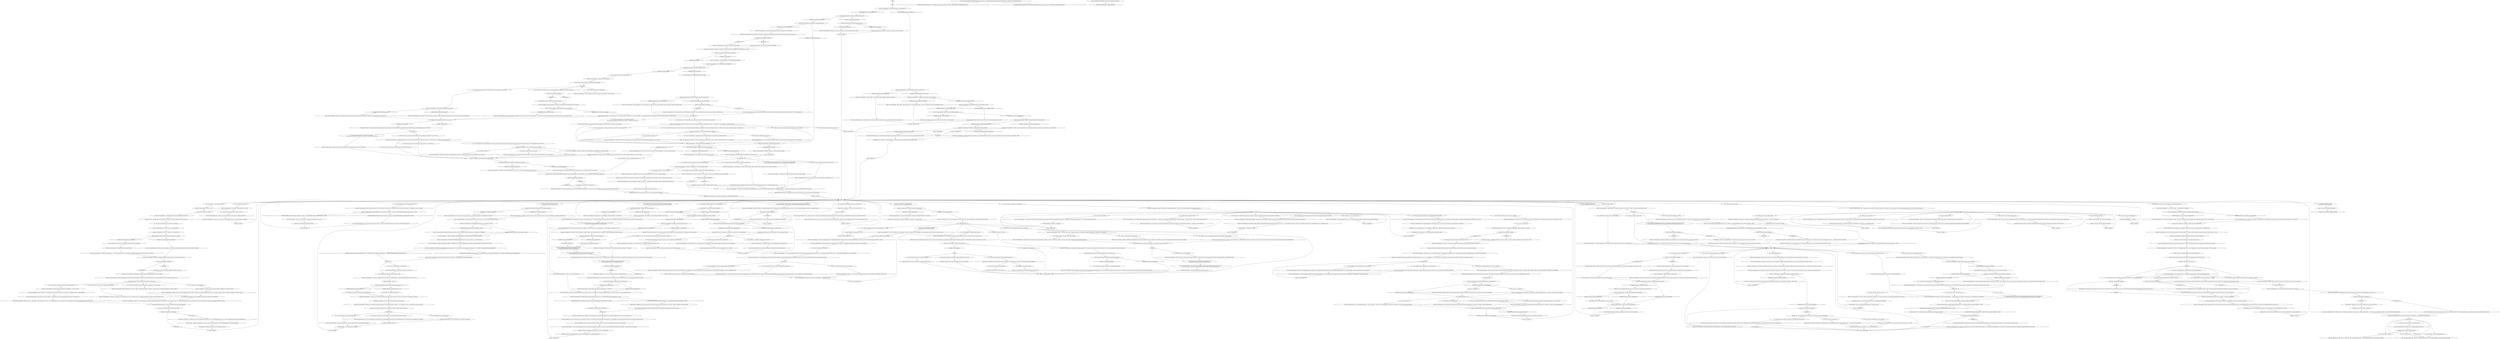 # WESTCOAST / MORELL
# Morell, the husband of Lena, is a cryptozoologist trying to find the Insulindian phasmid.
# ==================================================
digraph G {
	  0 [label="START"];
	  1 [label="input"];
	  2 [label="You: \"Okay. I understand. I don't give up on things either.\""];
	  3 [label="Electrochemistry: ...would be *glory* itself."];
	  4 [label="You: \"So how many cryptids have been found?\""];
	  5 [label="Logic: He has clearly done his math on this. There is no surprising him -- or swaying his opinion."];
	  6 [label="Jump to: [Gary, the Cryptofascist: \"\"Well, I see you've got all the hel...\"]"];
	  7 [label="Lena, the Cryptozoologist's wife: \"Okay, it's 1113 Tabernacle Road. Jamrock, but...\""];
	  8 [label="Morell, the Cryptozoologist: \"Good question. Being a phasmid, of the order *phantasmodea* -- a ghost insect -- it disguises itself as plant-matter. In this case the reeds...\" He looks around. \"Awful lot of reeds around, aren't there?\""];
	  9 [label="You: \"Damnit, maybe I can still restock the trap for you?\" (Accept.)"];
	  10 [label="Lena, the Cryptozoologist's wife: \"He's right, dear Morell. Come now, we've waited so long, what's one more season?\""];
	  11 [label="Morell, the Cryptozoologist: IsKimHere()"];
	  12 [label="IsKimHere()", shape=diamond];
	  13 [label="!(IsKimHere())", shape=diamond];
	  14 [label="Morell, the Cryptozoologist: \"Yes, the most *recent* sighting was by a couple of teenagers along the coast here. That's what brought us to Martinaise specifically.\""];
	  15 [label="Kim Kitsuragi: \"Thank you, it's an honour,\" he says with a straight face, then turns to you. \"We should probably return to our *main* investigation here. This has been refreshing, but...\""];
	  16 [label="Untitled hub"];
	  17 [label="Morell, the Cryptozoologist: \"To what do I owe the pleasure?\""];
	  18 [label="Morell, the Cryptozoologist: \"Bring it to me at once. Just make sure the trap is closed tight.\""];
	  19 [label="Kim Kitsuragi: \"That seems like a lot. Do we really have time for this... extracurricular venture?\""];
	  20 [label="Endurance: Absolutely. You'd never do something like that to yourself, nope."];
	  21 [label="You: \"Why not just be a zoologist? Real animals are puzzling too.\""];
	  22 [label="Morell, the Cryptozoologist: \"Yes. The females don't need males to reproduce. Makes it easier for a species to survive in adverse conditions.\""];
	  23 [label="parthenogenesishub"];
	  24 [label="You: Develop an alternative theory about the missing locusts."];
	  25 [label="You: Variable[\"coast.morell_white_check_succeeded\"]"];
	  26 [label="Variable[\"coast.morell_white_check_succeeded\"]", shape=diamond];
	  27 [label="!(Variable[\"coast.morell_white_check_succeeded\"])", shape=diamond];
	  28 [label="Morell, the Cryptozoologist: \"Kids? What would a *child* want with bugs?\"\n\"A little 'hooligan'? But what would a *child* want with bugs?\""];
	  29 [label="Morell, the Cryptozoologist: \"Hello, officer! I think I almost have it! A new trap design, that is! I know you're sceptical, but I have a good feeling about this.\""];
	  30 [label="Morell, the Cryptozoologist: \"You broke the water lock with a motor carriage? But there was a billboard in the canal...\" He looks south. \"Not a vehicle. It said 'Samaran Butter.'\""];
	  31 [label="Gary, the Cryptofascist: \"DID HE SAY WE CAN GO BACK NOW?\""];
	  32 [label="Jump to: [Empathy: \"This is a man possessed, always on...\"]"];
	  33 [label="You: \"I have a feeling some local kids may have stolen the locusts.\"\n\"I think a little hooligan called Cuno may have stolen the locusts.\"\n\"I may have met a kid that's the locust stealing type.\""];
	  34 [label="You: \"I'll look around and see if the kids in Martinaise know anything.\"\n\"I'll talk to the little gremlin and see if anything comes up.\""];
	  35 [label="You: \"I'm looking for a suspect. Have you seen anyone who appeared to be on the run?\"\n\"I'm looking for a suspect. Have you seen a woman with red hair who seemed to be on the run?\""];
	  36 [label="Morell, the Cryptozoologist: Variable[\"coast.morell_inland_cuno\"]"];
	  37 [label="Variable[\"coast.morell_inland_cuno\"]", shape=diamond];
	  38 [label="!(Variable[\"coast.morell_inland_cuno\"])", shape=diamond];
	  39 [label="Morell, the Cryptozoologist: \"There are four in total. One is to the south, on this little peninsula -- by the boat houses there.\" He points south. \"It's very near.\""];
	  40 [label="Morell, the Cryptozoologist: \"You should check at least one of those before returning to *this* one, since I just set it. This one's more of a *technicality*, but still... better safe and stupid than sorry.\""];
	  41 [label="Inland Empire: But you... you *feel* you should have it on you. Something bad might happen."];
	  42 [label="You: \"Have you ever discovered a cryptid?\"\n\"So you have never discovered a cryptid?\""];
	  43 [label="You: \"I don't even know what to say. That's a small number of discoveries.\""];
	  44 [label="Morell, the Cryptozoologist: \"Do you know what the success rate in pharmacological research is? 0.000003% of bio-reactive agents have reproducibly beneficial effects. Yet science persists in the search for medicine. *As* we persist in our search for new species.\""];
	  45 [label="Kim Kitsuragi: The lieutenant takes a short note in his notebook, then gestures for you to proceed."];
	  46 [label="Morell, the Cryptozoologist: \"I'm fine, Lena...\" He coughs. \"And I definitely won't have a heart attack. Rather a cough fit...\""];
	  47 [label="Untitled hub"];
	  48 [label="Gary, the Cryptofascist: \"Morell, it's been fun, really. But I need a bath and I have deliveries to handle. When this tea is done, I gotta run.\""];
	  49 [label="Electrochemistry: Don't mess around, take the pheromone, it'll make you sexier."];
	  50 [label="Morell, the Cryptozoologist: \"*And*, I suspect it may also have developed other *specialized techniques* to protect itself from predators... or scientists, in our present case.\""];
	  51 [label="Morell, the Cryptozoologist: \"I *know* it's real,\" the cryptozoologist says, brusquely enough that even he seems taken aback by it..."];
	  52 [label="Lena, the Cryptozoologist's wife: She looks at him with tender concern. \"Darling, I told you to take it easy. You're getting sick. Maybe it's time to go home?\""];
	  53 [label="You: \"I'd offer to help, but I have my own things to do.\" (Refuse.)"];
	  54 [label="Morell, the Cryptozoologist: Variable[\"coast.morell_empathy_more_than_science\"]"];
	  55 [label="Variable[\"coast.morell_empathy_more_than_science\"]", shape=diamond];
	  56 [label="!(Variable[\"coast.morell_empathy_more_than_science\"])", shape=diamond];
	  57 [label="Interfacing: Hmm... I could go for some trap-setting."];
	  58 [label="Rhetoric: That's just something people tell themselves when they fail."];
	  59 [label="Lena, the Cryptozoologist's wife: \"Good bye.\" She smiles and they leave -- two old cryptozoologists and one gas-powered wheelchair."];
	  60 [label="Morell, the Cryptozoologist: \"Hello hello!\" He gets up. \"What can I do for you, officer?\""];
	  61 [label="Morell, the Cryptozoologist: \"Wilderness?\" He looks around. \"You must be joking, officer.\""];
	  62 [label="You: \"You got me. But what *are* you doing here?\""];
	  63 [label="Morell, the Cryptozoologist: \"Sometimes it's helpful to take a break and return to one's *primary pursuit* with fresh eyes.\" He nods."];
	  64 [label="Morell, the Cryptozoologist: Variable[\"coast.morell_pain\"]"];
	  65 [label="Variable[\"coast.morell_pain\"]", shape=diamond];
	  66 [label="!(Variable[\"coast.morell_pain\"])", shape=diamond];
	  67 [label="Morell, the Cryptozoologist: \"I have yet to *catch* a cryptid, if that's what you're getting at, but I have come close.\"\n\"No. As I said, I have yet to *catch* a cryptid. Although I have come close. Close enough to keep trying.\""];
	  68 [label="Morell, the Cryptozoologist: \"Who's there? Oh, the police. Hello, officer.\""];
	  69 [label="Gary, the Cryptofascist: \"Why don't *you* try convincing Morell his *hypothesis* is invalid?\" He scowls."];
	  70 [label="Gary, the Cryptofascist: \"FINALLY! Someone's talking sense!\""];
	  71 [label="You: \"Yeah. That was me. I broke the water lock with my motor carriage. But it's fixed now. You can go back.\""];
	  72 [label="Morell, the Cryptozoologist: IsKimHere()"];
	  73 [label="IsKimHere()", shape=diamond];
	  74 [label="!(IsKimHere())", shape=diamond];
	  75 [label="Morell, the Cryptozoologist: \"We'll be on our way soon.\" He gets up. \"Thank you again for lending a hand.\""];
	  76 [label="Morell, the Cryptozoologist: \"Oh good. We should really be getting back. Gary could use a hot shower and a warm bed...\""];
	  77 [label="Perception (Smell): It's not so different from the putrefaction of the hanged man, actually."];
	  78 [label="Morell, the Cryptozoologist: Variable[\"whirling.lena_main_electro_teenagers\"]"];
	  79 [label="Variable[\"whirling.lena_main_electro_teenagers\"]", shape=diamond];
	  80 [label="!(Variable[\"whirling.lena_main_electro_teenagers\"])", shape=diamond];
	  81 [label="Morell, the Cryptozoologist: Variable[\"coast.morell_electro_teenagers\"]"];
	  82 [label="Variable[\"coast.morell_electro_teenagers\"]", shape=diamond];
	  83 [label="!(Variable[\"coast.morell_electro_teenagers\"])", shape=diamond];
	  84 [label="Morell, the Cryptozoologist: \"Yes,\" he says with some pride."];
	  85 [label="Morell, the Cryptozoologist: IsTHCPresent(\"revacholian_nationhood\")"];
	  86 [label="IsTHCPresent(\"revacholian_nationhood\")", shape=diamond];
	  87 [label="!(IsTHCPresent(\"revacholian_nationhood\"))", shape=diamond];
	  88 [label="Morell, the Cryptozoologist: \"By *wöman* you mean my wife, I assume. I will return to her -- but I can't leave before we've finished with these traps.\""];
	  89 [label="Morell, the Cryptozoologist: \"The third is set near the canal, where you crossed. By a concrete slab. A big thicket of reeds going up the slope, and among them...\" He gestures to the trap in front of him."];
	  90 [label="Jump to: [checkinghub]"];
	  91 [label="Morell, the Cryptozoologist: \"No. Very few cryptids are ever discovered -- and not for a lack of trying. To stay hidden is a cryptid's primary quality. It's even in the *name* cryptid.\""];
	  92 [label="Composure: He keeps the language unemotional but it's in there -- disappointment."];
	  93 [label="Morell, the Cryptozoologist: \"I definitely left that one stocked. Hmm...\""];
	  94 [label="Morell, the Cryptozoologist: \"They'll *work*, I assure you. The predatory hypothesis -- using locusts as bait -- accounts for the failure of previous efforts by other teams, which used plants. We have given this some thought.\""];
	  95 [label="You: \"Maybe you could go back to the Whirling, warm up, come back to check the traps *later*?\""];
	  96 [label="Morell, the Cryptozoologist: Variable[\"whirling.lena_phasmid_counter\"] >= 3"];
	  97 [label="Variable[\"whirling.lena_phasmid_counter\"] >= 3", shape=diamond];
	  98 [label="!(Variable[\"whirling.lena_phasmid_counter\"] >= 3)", shape=diamond];
	  99 [label="You: Just nod."];
	  100 [label="You: \"You don't seem too happy to see the RCM.\""];
	  101 [label="You: \"Tell me about this *phasmid* you're looking for.\""];
	  102 [label="Morell, the Cryptozoologist: \"I'm not an *adventurer*, I'm a *scientist*. I know how to tread lightly and clean up after myself.\""];
	  103 [label="You: \"Chaos is my method. I am its scion.\""];
	  104 [label="checkinghub"];
	  105 [label="Jump to: [mainhub]"];
	  106 [label="You: I don't know how he does it. I *already* want a bath."];
	  107 [label="You: \"Life's surprises are mostly miserable.\""];
	  108 [label="Morell, the Cryptozoologist: \"That's *highly* unlikely, officer. But, in the event you do...\" He takes out a small white spray can. \"I'll spray you with a pheromone mixture I developed.\""];
	  109 [label="Morell, the Cryptozoologist: Variable[\"TASK.wash_the_death_off\"]  and  Variable[\"TASK.wash_the_death_off_done\"] == false"];
	  110 [label="Variable[\"TASK.wash_the_death_off\"]  and  Variable[\"TASK.wash_the_death_off_done\"] == false", shape=diamond];
	  111 [label="!(Variable[\"TASK.wash_the_death_off\"]  and  Variable[\"TASK.wash_the_death_off_done\"] == false)", shape=diamond];
	  112 [label="You: \"So it really *was* the phasmid that made the teenagers make out...\""];
	  113 [label="Jump to: [Interfacing: \"His hands are large and weather-wor...\"]"];
	  114 [label="Morell, the Cryptozoologist: \"Thank you for your opinion. We have also included plant material in the traps -- to satiate your *scepticism*.\""];
	  115 [label="Morell, the Cryptozoologist: He douses you with the odd-smelling spray -- a double helping as you present your other arm pit -- and then gives you a satisfied nod."];
	  116 [label="Morell, the Cryptozoologist: \"Indeed. My methods do not differ from other scientists, I simply draw upon a wider variety of evidence, and I have more hope that something truly surprising might happen.\""];
	  117 [label="You: \"Two out of four thousand is not even *one* percent!\""];
	  118 [label="Morell, the Cryptozoologist: Variable[\"coast.morell_rhetoric_cryptids_later\"]"];
	  119 [label="Variable[\"coast.morell_rhetoric_cryptids_later\"]", shape=diamond];
	  120 [label="!(Variable[\"coast.morell_rhetoric_cryptids_later\"])", shape=diamond];
	  121 [label="Lena, the Cryptozoologist's wife: \"Right from the camp site...\" The old woman's face lights up. \"It just means the Insulindian phasmid is even more clever than we thought!\""];
	  122 [label="Morell, the Cryptozoologist: Variable[\"yard.cuno_greeting_done\"]"];
	  123 [label="Variable[\"yard.cuno_greeting_done\"]", shape=diamond];
	  124 [label="!(Variable[\"yard.cuno_greeting_done\"])", shape=diamond];
	  125 [label="Morell, the Cryptozoologist: Variable[\"TASK.find_out_why_the_trap_was_empty\"] == false  and  Variable[\"TASK.confront_cuno_about_locusts\"] == false"];
	  126 [label="Variable[\"TASK.find_out_why_the_trap_was_empty\"] == false  and  Variable[\"TASK.confront_cuno_about_locusts\"] == false", shape=diamond];
	  127 [label="!(Variable[\"TASK.find_out_why_the_trap_was_empty\"] == false  and  Variable[\"TASK.confront_cuno_about_locusts\"] == false)", shape=diamond];
	  128 [label="Gary, the Cryptofascist: \"Thanks,\" the man mutters in the distance. He doesn't dare say more."];
	  129 [label="Empathy: He's still glad his friend stood up for him."];
	  130 [label="Jump to: [mainhub]"];
	  131 [label="Morell, the Cryptozoologist: \"AND LEAVE THE TRAPS? ABSOLUTELY NOT!\" he yells in response. \"I won't let Lena down...\""];
	  132 [label="Jump to: [mainhub]"];
	  133 [label="Morell, the Cryptozoologist: \"You're right, you're right...\" He breathes carefully, not to start coughing again. \"We can come back next season... when it's warmer...\""];
	  134 [label="You: \"What sorts of *specialized techniques* is the phasmid using to hide itself?\""];
	  135 [label="Inland Empire: Yes, it makes perfect sense. You're beginning to suspect there's something *para-natural* about this phasmid."];
	  136 [label="Morell, the Cryptozoologist: \"I'm doing this for *science*. And so is she.\""];
	  137 [label="Untitled hub (02)"];
	  138 [label="greetinghub"];
	  139 [label="You: \"So I checked all the traps.\""];
	  140 [label="Morell, the Cryptozoologist: \"I didn't expect you to take such an interest in our work here, officer.\" He looks at you with obvious surprise."];
	  141 [label="Morell, the Cryptozoologist: \"*Completely* empty?\" The cryptozoologist's eyes grow wide."];
	  142 [label="Jump to: [traphub]"];
	  143 [label="Morell, the Cryptozoologist: \"Nature does not concern herself with ethical propositions. As a scientist, my interest is *strictly dispassionate*.\""];
	  144 [label="You: \"And has anything 'truly surprising' ever happened to you?\"\n\"But nothing 'truly surprising' has ever happened to you?\""];
	  145 [label="Morell, the Cryptozoologist: \"Agreed. Yet there is always a chance, albeit a small one, of a truly *good* surprise. One simply needs to look at the history of science -- serendipities abound!\""];
	  146 [label="Conceptualization: He's interested in things that people believe that scientists don't."];
	  147 [label="Morell, the Cryptozoologist: \"Hmph. I appreciate your concern, *officer*, but please leave this to the *experts*. Unless you have an *alternative* hypothesis you'd like to venture...\""];
	  148 [label="You: \"I'm sorry. I don't know.\""];
	  149 [label="Morell, the Cryptozoologist: Variable[\"coast.morell_greet_gary_back\"]"];
	  150 [label="Variable[\"coast.morell_greet_gary_back\"]", shape=diamond];
	  151 [label="!(Variable[\"coast.morell_greet_gary_back\"])", shape=diamond];
	  152 [label="Authority: This is a slippery one -- he may respect the law, but mostly wants to pass under the radar. You won't get a chance to talk after you walk out of here."];
	  153 [label="Drama: He hasn't been particularly forthcoming before. He may well still be hiding something. After he's left it's too late."];
	  154 [label="Morell, the Cryptozoologist: Variable[\"whirling.lena_main_main_hub_reached\"]"];
	  155 [label="Variable[\"whirling.lena_main_main_hub_reached\"]", shape=diamond];
	  156 [label="!(Variable[\"whirling.lena_main_main_hub_reached\"])", shape=diamond];
	  157 [label="Morell, the Cryptozoologist: Variable[\"coast.morell_gave_reason_for_bughunt\"]"];
	  158 [label="Variable[\"coast.morell_gave_reason_for_bughunt\"]", shape=diamond];
	  159 [label="!(Variable[\"coast.morell_gave_reason_for_bughunt\"])", shape=diamond];
	  160 [label="Morell, the Cryptozoologist: \"Of course -- be *sarcastic*.\" He misinterprets your words. \"Unless you have an *alternative* hypothesis you'd like to venture, mine stands, okay?\""];
	  161 [label="Morell, the Cryptozoologist: \"What the devil... Why would kids be making a *city of bugs*?\""];
	  162 [label="You: \"But if no one can prove it exists, how do you know it's real?\""];
	  163 [label="You: \"Let me ask you about something else.\""];
	  164 [label="Morell, the Cryptozoologist: \"It's my hypothesis that it has evolved certain electro-chemical defences that allow it to interfere with animal perception -- impeding pattern recognition, confusing the visual cortex.\""];
	  165 [label="Jump to: [phasmidhub]"];
	  166 [label="Jump to: [coast.morell_cryptids_hub_reached]"];
	  167 [label="Jump to: [mainhub]"];
	  168 [label="Empathy: Is that a pang of sadness, lieutenant?"];
	  169 [label="You: \"I'll get going.\" [Leave.]"];
	  170 [label="Morell, the Cryptozoologist: \"Here we go. Nice and easy. No way out, little guys, not out of this jam...\""];
	  171 [label="You: \"What makes you think the phasmid is here in Martinaise?\""];
	  172 [label="Morell, the Cryptozoologist: IsKimHere()"];
	  173 [label="IsKimHere()", shape=diamond];
	  174 [label="!(IsKimHere())", shape=diamond];
	  175 [label="Morell, the Cryptozoologist: IsKimHere()"];
	  176 [label="IsKimHere()", shape=diamond];
	  177 [label="!(IsKimHere())", shape=diamond];
	  178 [label="Rhetoric: She's engaging in a well-known self-deception called \"motivated reasoning.\" You should *correct* them."];
	  179 [label="Interfacing: Consider the way the empty trap was disturbed, as though *shaken*. Most likely the hands of a young person -- hands small enough to fit inside the trap too."];
	  180 [label="Morell, the Cryptozoologist: \"You broke the water lock with a motor carriage? But there was a billboard in the canal...\" He looks south. \"Not a vehicle. It said 'Samaran Butter.'\""];
	  181 [label="Morell, the Cryptozoologist: \"Why?\" He spreads his arms in disbelief."];
	  182 [label="Gary, the Cryptofascist: \"DID HE SAY WE CAN GO BACK NOW?\""];
	  183 [label="Morell, the Cryptozoologist: \"Why?\" He spreads his arms in disbelief."];
	  184 [label="You: \"Why are you so interested in this stick bug? Aren't there more sensational animals out there?\""];
	  185 [label="Morell, the Cryptozoologist: IsKimHere()"];
	  186 [label="IsKimHere()", shape=diamond];
	  187 [label="!(IsKimHere())", shape=diamond];
	  188 [label="Untitled hub"];
	  189 [label="You: \"Yes. That's *exactly* what it is. What a deft hunter, this phasmid!\""];
	  190 [label="Morell, the Cryptozoologist: \"Pardon me. This is... a big deal for us. You've helped us *twice* now -- and brought great news too. My gratitude, *and* the gratitude of the Société Cryptozoologique de Revachol, is yours.\""];
	  191 [label="Morell, the Cryptozoologist: Variable[\"coast.reeds_morells_trap_was_empty\"]"];
	  192 [label="Variable[\"coast.reeds_morells_trap_was_empty\"]", shape=diamond];
	  193 [label="!(Variable[\"coast.reeds_morells_trap_was_empty\"])", shape=diamond];
	  194 [label="Morell, the Cryptozoologist: IsKimHere()"];
	  195 [label="IsKimHere()", shape=diamond];
	  196 [label="!(IsKimHere())", shape=diamond];
	  197 [label="phasmidhub"];
	  198 [label="You: \"Maybe it was a *different* cryptid who took the bugs?\""];
	  199 [label="Lena, the Cryptozoologist's wife: \"Oh, you've been such a dear to us. Please, let us know whatever you turn up. I have a feeling we're getting *so* close!\""];
	  200 [label="Authority: There won't be a next season. Not for this. Find the phasmid or admit defeat, people."];
	  201 [label="Endurance: More cardio? Let's *do* this."];
	  202 [label="Morell, the Cryptozoologist: There's a cylinder on the ground in which the man is arranging some netting. It looks like some kind of trap. He notices you."];
	  203 [label="Morell, the Cryptozoologist: \"I'm looking for a rare insect, the *Insulindian phasmid*. Field work -- nothing quite like it...\""];
	  204 [label="You: \"Tell me more about these traps.\""];
	  205 [label="You: \"You must be Morell, the cryptozoologist?\""];
	  206 [label="Morell, the Cryptozoologist: \"No, officer. You've got the wrong person. I deal with *living* organisms.\""];
	  207 [label="Morell, the Cryptozoologist: \"Locusts.\" He gestures toward the trap. \"Nearly all *known* phasmids are herbivores, of course, but we've hypothesized that the Insulindian phasmid might occasionally prey on other insects.\""];
	  208 [label="Morell, the Cryptozoologist: \"At least, that's the intention. The net isn't a perfect solution, but we didn't want to use anything that might damage the specimen's delicate exoskeleton.\""];
	  209 [label="Morell, the Cryptozoologist: IsKimHere()"];
	  210 [label="IsKimHere()", shape=diamond];
	  211 [label="!(IsKimHere())", shape=diamond];
	  212 [label="Jump to: [mainhub]"];
	  213 [label="Endurance: He takes the dangers and discomforts that come with his work for granted, but just imagine the unforgiving desert heat he's endured, the wetlands filled with venomous reptiles he has crossed..."];
	  214 [label="You: Suffering will only make me stronger."];
	  215 [label="You: \"Females reproducing without males!? A travesty. A crime against passion *and* common sense.\""];
	  216 [label="Morell, the Cryptozoologist: \"It's not child's play just because I have to traipse through the mud every so often.\" His eyes narrow."];
	  217 [label="Morell, the Cryptozoologist: \"Sure.\" He quickly comes to terms with this. \"But you said the water lock is fixed now, so we can go back...\""];
	  218 [label="You: \"You're not here to hide a dead body, are you? I've been seeing a lot of dead bodies.\"\n\"You're not here to hide a dead body, are you? I've been seeing a lot of dead bodies.\""];
	  219 [label="Morell, the Cryptozoologist: \"Hello hello!\" He gets up. \"What can I do for you, officer?\""];
	  220 [label="Volition: For all his passion, this man is diligent and patient. You could learn things from him."];
	  221 [label="Morell, the Cryptozoologist: \"Caught the bug, I see.\" He cracks an unwieldy smile. \"It's easier to get caught up in the *search* than you'd imagine.\""];
	  222 [label="Morell, the Cryptozoologist: \"Good, okay...\" He breaks his calm. \"*And?*\""];
	  223 [label="Inland Empire: Heartfelt gratitude -- but does it feel like closure? What *really* happened?"];
	  224 [label="Lena, the Cryptozoologist's wife: \"Really, Gary?\" The woman's voice is a little shaky suddenly. \"We're *getting* somewhere here. I'd love to play 'Suzerainty', but...\""];
	  225 [label="Morell, the Cryptozoologist: IsKimHere()"];
	  226 [label="IsKimHere()", shape=diamond];
	  227 [label="!(IsKimHere())", shape=diamond];
	  228 [label="Morell, the Cryptozoologist: Variable[\"whirling.lena_intro_done\"]  and  Variable[\"whirling.lena_main_main_hub_reached\"]  and  Variable[\"coast.morell_greeting_done\"]"];
	  229 [label="Variable[\"whirling.lena_intro_done\"]  and  Variable[\"whirling.lena_main_main_hub_reached\"]  and  Variable[\"coast.morell_greeting_done\"]", shape=diamond];
	  230 [label="!(Variable[\"whirling.lena_intro_done\"]  and  Variable[\"whirling.lena_main_main_hub_reached\"]  and  Variable[\"coast.morell_greeting_done\"])", shape=diamond];
	  231 [label="Morell, the Cryptozoologist: \"Ack, so that's what this is.\" He ignores your jab. \"Lena sent you. Can't say I blame her -- we've been here for days. That damned water lock is broken, and we can't go under the 8/81...\""];
	  232 [label="Kim Kitsuragi: The lieutenant sighs at your flagrant misogyny."];
	  233 [label="Gary, the Cryptofascist: The cryptozoologist's companion says nothing but nods approvingly in your direction."];
	  234 [label="Morell, the Cryptozoologist: \"Not *yet*\" He holds up an index finger. \"That's what makes it a *cryptid*."];
	  235 [label="Morell, the Cryptozoologist: Variable[\"yard.shack_saw_the_locust_city\"]"];
	  236 [label="Variable[\"yard.shack_saw_the_locust_city\"]", shape=diamond];
	  237 [label="!(Variable[\"yard.shack_saw_the_locust_city\"])", shape=diamond];
	  238 [label="Composure: The slouch in his shoulders tells you otherwise. He doesn't know how many more field expeditions he has left in him..."];
	  239 [label="Composure: There's nothing *dispassionate* about the way he talks about the insect."];
	  240 [label="Logic: After this is your last chance to talk to Gary."];
	  242 [label="You: \"Man to man, you shouldn't leave your wöman unattended in a cafeteria surrounded by *communists*.\""];
	  243 [label="You: \"I hope you haven't been littering here. This is unspoiled wilderness.\""];
	  244 [label="You: \"How do the traps work?\""];
	  245 [label="You: That's pretty much where I am right now."];
	  246 [label="You: \"That's pretty clever!\""];
	  247 [label="Interfacing: You look down at your hands, but they don't have anything to tell you."];
	  248 [label="Morell, the Cryptozoologist: \"YES, GARY! WE CAN GO SOON!\" He turns to you. \"If you see Lena, tell her I won't be long.\""];
	  249 [label="Morell, the Cryptozoologist: Variable[\"TASK.report_to_cryptozoologists_1_done\"]"];
	  250 [label="Variable[\"TASK.report_to_cryptozoologists_1_done\"]", shape=diamond];
	  251 [label="!(Variable[\"TASK.report_to_cryptozoologists_1_done\"])", shape=diamond];
	  252 [label="Kim Kitsuragi: \"And we're not really the wildlife protection services.\""];
	  253 [label="Morell, the Cryptozoologist: Variable[\"coast.morell_whirling_pre_lena_greeting\"]"];
	  254 [label="Variable[\"coast.morell_whirling_pre_lena_greeting\"]", shape=diamond];
	  255 [label="!(Variable[\"coast.morell_whirling_pre_lena_greeting\"])", shape=diamond];
	  256 [label="Jump to: [mainhub]"];
	  257 [label="Morell, the Cryptozoologist: \"Scientist. Yes. Okay.\" He quickly comes to terms with it. \"But you said the water lock is fixed now, so we can go back...\""];
	  258 [label="Jump to: [mainhub]"];
	  259 [label="Interfacing: His hands are large and weather-worn, but also used to delicate, precise work."];
	  260 [label="Morell, the Cryptozoologist: GainTask(\"TASK.ask_cuno_about_missing_locusts\")--[[ Variable[ ]]"];
	  261 [label="Morell, the Cryptozoologist: \"Parthe-no-genesis. Meaning the females don't need males to reproduce. Makes it easier for a species to survive in adverse conditions.\""];
	  262 [label="Perception (Sight): Inside the traps, a number of locusts crawl and tumble over one another in a tiny, chittering swarm."];
	  263 [label="Jump to: [traphub]"];
	  264 [label="Morell, the Cryptozoologist: \"Of course it's important to her, she's *seen* it. A verified sighting, on record, one of only four this century and it's hers.\""];
	  265 [label="You: \"Really? She's *sighted* the phasmid?\""];
	  266 [label="Morell, the Cryptozoologist: \"Hmh,\" a hum and a nod. \"My methods do not differ from other scientists, I simply draw upon a wider variety of evidence, and I have more hope that something truly surprising might happen.\""];
	  267 [label="You: \"Only *two* have proven to be real?\""];
	  268 [label="Morell, the Cryptozoologist: \"We cryptozoologists are brutally honest with ourselves, more so even than the public. Most cryptids are hoaxes or they are never found. That does not mean we should stop searching.\""];
	  269 [label="Jump to: [cryptozoologyhub]"];
	  270 [label="Half Light: Surprise -- tempered with fear and trepidation. He doesn't know what to think yet. Maybe you're joking?"];
	  271 [label="Morell, the Cryptozoologist: \"Actually, no...\" His tone changes. \"Excuse me for getting emotional, this is a big deal for us. You've helped us *twice* now -- and brought some great news, too. My gratitude, *and* the gratitude of the Société Cryptozoologique de Revachol, is yours.\""];
	  272 [label="Pain Threshold: Your nerve endings tell you there is no such thing as a *positive* surprise."];
	  273 [label="Morell, the Cryptozoologist: \"No, no, no. The traps need to be monitored on a regular schedule. What would we do if the phasmid were to *starve* while we were sipping tea at the hostel?\""];
	  274 [label="Morell, the Cryptozoologist: \"Really, officer, we can take it from here.\" The cryptozoologist furrows his heavy brow."];
	  275 [label="Composure: He has a 38 degree fever. His resilience has given way."];
	  276 [label="Morell, the Cryptozoologist: \"You're right, dear. We'll get our shot yet, I'm sure of it...\""];
	  277 [label="Kim Kitsuragi: \"You *can*?\" The lieutenant makes a show of suppressing a sigh. \"Fine. It's better than having these people get pneumonia on the coast, but after *this*...\""];
	  278 [label="Morell, the Cryptozoologist: \"No -- that is precisely what we're *not*. We are zoological specialists, looking for an extant species of phasmid.\""];
	  279 [label="Jump to: [mainhub]"];
	  280 [label="Savoir Faire: Some kind of foul play might be afoot. Theft?"];
	  281 [label="Lena, the Cryptozoologist's wife: \"Thank you for telling us, sweetie.\" She turns to smile gently up at her husband. \"This is good news, right? It means we can try *again*.\""];
	  282 [label="Lena, the Cryptozoologist's wife: \"No locusts... but no phasmid either...\""];
	  283 [label="Morell, the Cryptozoologist: \"That's not *ideal*, but...\" He rubs his chin."];
	  284 [label="Morell, the Cryptozoologist: \"DON'T WORRY, GARY. I'LL HANDLE IT.\""];
	  285 [label="You: \"It's not very *scientific* to reason backward from a conclusion you *want* to be true.\""];
	  286 [label="You: \"Here's an idea. Maybe the locusts ate *themselves*?\""];
	  287 [label="Morell, the Cryptozoologist: Variable[\"coast.morell_white_check_succeeded_failed\"]"];
	  288 [label="Variable[\"coast.morell_white_check_succeeded_failed\"]", shape=diamond];
	  289 [label="!(Variable[\"coast.morell_white_check_succeeded_failed\"])", shape=diamond];
	  290 [label="You: \"Because I'm insane.\""];
	  291 [label="You: \"No, no, it was all me. I caused your delay, and I'm sorry. But you can return now.\""];
	  292 [label="You: \"No, no, it was all me. I caused your delay, and I'm sorry. But you can go back now.\""];
	  293 [label="You: \"The water lock's been fixed. It was fine when I crossed it.\"\n\"The water lock's been fixed. It was fine when I crossed it.\" (Withold the whole story.)"];
	  294 [label="Morell, the Cryptozoologist: Variable[\"TASK.tell_morell_lena_is_worried_done\"] == false"];
	  295 [label="Variable[\"TASK.tell_morell_lena_is_worried_done\"] == false", shape=diamond];
	  296 [label="!(Variable[\"TASK.tell_morell_lena_is_worried_done\"] == false)", shape=diamond];
	  297 [label="Esprit de Corps: If you think it's important -- you *have* been right before."];
	  298 [label="Morell, the Cryptozoologist: \"Indeed.\" He does not smile, just looks you in the eye. It's a forceful gaze. \"If our expedition is successful, every paper in the world will report on it. From Revachol to Doushantou -- it will be a zoological miracle.\""];
	  299 [label="Morell, the Cryptozoologist: IsKimHere()"];
	  300 [label="IsKimHere()", shape=diamond];
	  301 [label="!(IsKimHere())", shape=diamond];
	  302 [label="Empathy: He tries to play it cool -- remain professorial -- but inside, this man is itching for some news on those *traps*."];
	  303 [label="You: \"And one of them was *empty*.\""];
	  304 [label="Morell, the Cryptozoologist: \"Huh? No. No, of course not. Why?\""];
	  305 [label="Encyclopedia: Uhm..."];
	  306 [label="Morell, the Cryptozoologist: \"Suffice to say, it's long been our dream to find proof of the Insulindian phasmid *together*. I can't abandon course now.\" Another cough, into his fist this time."];
	  307 [label="Interfacing: There's no mystery here. You've seen the Locust City and its spiralling mud towers. All that's left is to confront the city father himself..."];
	  308 [label="Jump to: [phasmidhub]"];
	  309 [label="Morell, the Cryptozoologist: \"It's truly not that special. What is *cryptozoology* anyway? A derogative. I just like puzzles, like any scientist.\""];
	  310 [label="You: \"C'mon. You're doing this for yourself, not her.\""];
	  311 [label="Volition: Something is secretly gnawing at her confidence. It's not this Cuno kid, or the missing locusts, it's something else."];
	  312 [label="Morell, the Cryptozoologist: \"Yes, you're right. We just need to restock the empty trap. Then we'll need to inspect the traps one more time, and then *maybe*... we can...\""];
	  313 [label="Endurance: You could get a heat stroke and faint and hurt your head. You could get bitten by a snake. You could get beaten up for trespassing."];
	  314 [label="Kim Kitsuragi: The man surveys the cold coast. \"I have a feeling the only people foolish enough to spend their time skulking among the reeds are these poor fools... and us. But fine. It's not like we're drowning in leads.\""];
	  315 [label="You: \"I guess you're right. It was really the sign's fault. Anyway, you can go back now.\""];
	  316 [label="Morell, the Cryptozoologist: Variable[\"coast.morell_whirling_greeting\"]"];
	  317 [label="Variable[\"coast.morell_whirling_greeting\"]", shape=diamond];
	  318 [label="!(Variable[\"coast.morell_whirling_greeting\"])", shape=diamond];
	  319 [label="You: \"I'm sorry. I don't know.\""];
	  320 [label="Physical Instrument: He's the kind of robust man who feels most at home outdoors, doing strenuous work in places where most people wouldn't venture."];
	  321 [label="Jump to: [LEAVEHUB]"];
	  322 [label="You: \"You must be Lena's husband, Morell. That's why you're here.\""];
	  323 [label="Gary, the Cryptofascist: \"Well, I see you've got all the help you need.\" The man turns to his companions. \"I'll see you tonight at my place -- let's play 'Suzerainty' -- but no more field trips for me.\""];
	  324 [label="Kim Kitsuragi: The lieutenant wrinkles his nose. \"I hope you're not buying this. He dispenses it without letting you touch the canister, so it would be precious, like holy water...\""];
	  325 [label="You: \"Lay it on me.\""];
	  326 [label="Morell, the Cryptozoologist: \"In fact -- it is 0.05%. Ever more magnificent, should our search contribute to making that number 0.075%!\""];
	  327 [label="Morell, the Cryptozoologist: \"Thank you for the vote of no-confidence, Gary. And *officer*, I appreciate your concern, but please leave this to the *experts*. Unless you have an *alternative* hypothesis you'd like to venture...\""];
	  328 [label="Inland Empire: But what if the information is vital -- on *the hunt*..."];
	  329 [label="Morell, the Cryptozoologist: \"What the devil is a Cuno? And why would he be making a *city of bugs*?\""];
	  330 [label="You: \"Did *you* know Gary was hiding the armour?\""];
	  331 [label="Jump to: [traphub]"];
	  332 [label="Interfacing: The traps do seem to be deftly and thoughtfully constructed. It's clear the cryptozoologist's wife knows what she's doing."];
	  333 [label="Lena, the Cryptozoologist's wife: \"Yes, sweetie, we've already taken too much of your time.\""];
	  334 [label="Esprit de Corps: ...helping cryptozoologists isn't really a priority for our organization, is it? The lieutenant looks out the window, impatiently."];
	  335 [label="greetinghub"];
	  336 [label="You: \"I had a chat with this kid, Cuno. He promised to stop stealing the locusts.\""];
	  337 [label="You: \"I'm serious. I am here to make sure adventurers aren't disturbing nesting areas.\""];
	  338 [label="Morell, the Cryptozoologist: \"I've just always liked animals, and puzzles. Searching for cryptids is a bit of both.\""];
	  339 [label="Morell, the Cryptozoologist: \"Yes, the Insulindian phasmid is a *very* clever insect -- that's why it's so damn difficult to catch! But as a scientist, I try my best to remain dispassionate.\""];
	  340 [label="Morell, the Cryptozoologist: The cryptozoologist's face flushes with indignation. \"Of course we have!\""];
	  341 [label="Logic: You should ask the redheaded boy. Cuno."];
	  342 [label="Untitled hub"];
	  343 [label="Morell, the Cryptozoologist: \"Scientist. Yes. Okay.\" He quickly comes to terms with it. \"But you said the water lock is fixed now, so we can go back...\""];
	  344 [label="Morell, the Cryptozoologist: \"Hello! Lena and I were just discussing the design of the new trap.\""];
	  345 [label="Morell, the Cryptozoologist: \"Oh, hello, officer.\" He covers his mouth, struggling to suppress a coughing fit."];
	  346 [label="You: \"I'm afraid I may be insane.\""];
	  347 [label="You: \"It was an *experiment* to gauge the Coupris 44's aerial performance. I'm something of a gentleman scientist.\""];
	  348 [label="You: \"Yeah. That was me. I broke the water lock with my motor carriage. But it's fixed now. You can go back.\""];
	  349 [label="You: \"Either way, have a safe trip back!\" [Leave.]"];
	  350 [label="Jump to: [Morell, the Cryptozoologist: \"He eyes you sceptically. \"All right...\"]"];
	  351 [label="Morell, the Cryptozoologist: \"Yes. What?\""];
	  352 [label="Suggestion: Not a big fan of scepticism, this one."];
	  353 [label="You: \"I didn't know the phasmid was so important to Lena.\""];
	  354 [label="You: \"Really? She's *sighted* the phasmid? She didn't tell me that.\""];
	  355 [label="Morell, the Cryptozoologist: Variable[\"TASK.ask_about_ruby_in_village\"]  and  Variable[\"TASK.locate_ruby_on_the_coast_done\"] == false"];
	  356 [label="Variable[\"TASK.ask_about_ruby_in_village\"]  and  Variable[\"TASK.locate_ruby_on_the_coast_done\"] == false", shape=diamond];
	  357 [label="!(Variable[\"TASK.ask_about_ruby_in_village\"]  and  Variable[\"TASK.locate_ruby_on_the_coast_done\"] == false)", shape=diamond];
	  358 [label="Morell, the Cryptozoologist: He douses you with the odd-smelling spray and then gives you a satisfied nod.\n\"Wise choice.\" He douses you with the odd-smelling spray and then gives you a satisfied nod."];
	  359 [label="Shivers: The hair on your arms stands up... electricity. Sounds like reeds hissing."];
	  360 [label="Morell, the Cryptozoologist: Variable[\"coast.morell_cryptids_hub_reached\"]"];
	  361 [label="Variable[\"coast.morell_cryptids_hub_reached\"]", shape=diamond];
	  362 [label="!(Variable[\"coast.morell_cryptids_hub_reached\"])", shape=diamond];
	  363 [label="You: \"I found the locusts in a nearby shack. Some kid's built a city of them.\"\n\"I found the locusts in a nearby shack. A kid called Cuno's built a city of them.\""];
	  364 [label="You: \"Have you noticed anything *off* about your friend Gary?\""];
	  365 [label="Empathy: He doesn't want to say it, but this *is* unusual. Gary's been to the jungle with him -- to places *way* more challenging than the coast. Why so eager to go home?"];
	  366 [label="Jump to: [traphub]"];
	  367 [label="Empathy: Won't *let Lena down*? Sounds like the cryptozoologist's wife shares a *special connection* to the phasmid somehow..."];
	  368 [label="Untitled hub (04)"];
	  369 [label="Morell, the Cryptozoologist: The ageing cryptozoologist breaks into a hideous coughing fit."];
	  370 [label="Morell, the Cryptozoologist: \"Here's a fresh batch of locusts. They should slide right down the funnel. And thank you again. We will definitely mention you, should this lead to a discovery. I'm not talking co-discovery, of course, but...\""];
	  371 [label="Untitled hub"];
	  372 [label="Morell, the Cryptozoologist: \"You're right, Lena. The RCM is worth their salt -- more so than they say on the radio.\""];
	  373 [label="You: \"See you around, wheels.\""];
	  374 [label="Morell, the Cryptozoologist: \"I'm Morell, a cryptozoologist. I'm out here looking for a rare insect called the *Insulindian phasmid*. I'd shake your hand, but...\" He displays his gloved hands, which are glistening with silt and sewage."];
	  375 [label="You: \"Where are these traps?\""];
	  376 [label="Lena, the Cryptozoologist's wife: The old woman's face lights up. \"It just means the Insulindian phasmid is even more clever than we thought!\""];
	  377 [label="Empathy: What would it be like to grasp and hold onto something you think is next to you -- or just behind you -- like a trace of vapour you exhaled one spring morning as a child? This is what he's searching for. A spectre."];
	  378 [label="lastphasmidhub"];
	  379 [label="Morell, the Cryptozoologist: \"*Real*...\" He scoffs at the concept. \"I know you think one is a respectable profession while the other is superstition, everyone does!\""];
	  380 [label="Jump to: [Morell, the Cryptozoologist: \"\"Yes?\"\"]"];
	  381 [label="Endurance: It could be worse. So much worse."];
	  382 [label="Morell, the Cryptozoologist: Variable[\"coast.morell_concept_belief\"]"];
	  383 [label="Variable[\"coast.morell_concept_belief\"]", shape=diamond];
	  384 [label="!(Variable[\"coast.morell_concept_belief\"])", shape=diamond];
	  385 [label="You: \"I don't know. I'm not persuaded.\""];
	  386 [label="Kim Kitsuragi: \"Right. Which means you two can pack up and go back to the Whirling.\""];
	  387 [label="Morell, the Cryptozoologist: \"I just have to do one more round, see if the phasmid has taken the bait... Then we're going.\" He refastens a bit of netting that has come loose in the wind."];
	  388 [label="Morell, the Cryptozoologist: \"It's great to see you again, officer!\" He grins, bowing awkwardly. \"My wife can't wait to thank you. Go on, talk to her.\""];
	  389 [label="Morell, the Cryptozoologist: \"Insane. Yes. Okay. Good.\" He quickly comes to terms with it. \"But you said the water lock is fixed now, so we can go back...\""];
	  390 [label="Morell, the Cryptozoologist: \"It *is* precious. A single dose cost me 50 reál to develop. Not that I expect *you* to understand self-financing one's own research.\" He looks at the lieutenant with disdain, then puts the spray back in his pocket."];
	  391 [label="Gary, the Cryptofascist: \"Lena, I'm sorry, but you're not *getting* anywhere, it was some kids. I know the little mutants around here -- leave anything out in the open and they'll steal it. Even if it's bugs.\" He looks at his tea."];
	  392 [label="Morell, the Cryptozoologist: \"Well...\" He lowers his voice. \"He's been a little unenthusiastic about the trip. More so than usual. But that's understandable. He just wants to get home and warm up.\""];
	  393 [label="Jump to: [mainhub]"];
	  394 [label="Empathy: A sigh. She doesn't think you'll need it."];
	  395 [label="Morell, the Cryptozoologist: \"You're right, dear.\" His face relaxes. \"It's a fair point. But what other explanation could there be?\" He turns to you."];
	  396 [label="Untitled hub"];
	  397 [label="Lena, the Cryptozoologist's wife: \"Thank you dear.\" She bows to the lieutenant -- then turns to you. \"And you, detective Fox...\" A sad smile. \"You've been great company to an old lady and her stubborn husband.\""];
	  398 [label="Drama: She acts chipper, but something's changed in her tone. A hidden worry."];
	  399 [label="Rhetoric: That's sarcasm. He takes no pleasure from your appearance."];
	  400 [label="Morell, the Cryptozoologist: \"Well...\" He points at the cage of mesh and wiring on the ground. \"They may not *look* impressive, but Lena designed them quite cleverly, so I'm sure they'll do the trick.\""];
	  401 [label="Morell, the Cryptozoologist: \"Typical rookie assumption.\" He flashes you a sideways smile. \"Insects are much more sophisticated creatures than those unversed in zoology give them credit for.\""];
	  402 [label="Morell, the Cryptozoologist: \"Yes, indeed! Both require a great deal of research, attention to detail, and, above all, *persistence*.\""];
	  403 [label="Morell, the Cryptozoologist: \"Thank you for your help. Gary and I will start breaking down camp. If you have any more questions, now's the time to ask!\""];
	  404 [label="You: \"Let's talk about *specific* cryptids.\"\n\"Lets talk about cryptids some more.\""];
	  405 [label="Morell, the Cryptozoologist: \"There was a credible sighting here recently. A pair of teenagers described a creature that matched the Insulindian phasmid to an *uncanny* degree, *despite* not knowing what it was themselves.\""];
	  406 [label="You: \"I'm ready. Let's get to it.\" (Conclude.)"];
	  407 [label="You: \"What? Aren't you having *fun*?\""];
	  408 [label="cryptozoologyhub"];
	  409 [label="Morell, the Cryptozoologist: Variable[\"coast.morell_encyc_parthenogenesis\"]"];
	  410 [label="Variable[\"coast.morell_encyc_parthenogenesis\"]", shape=diamond];
	  411 [label="!(Variable[\"coast.morell_encyc_parthenogenesis\"])", shape=diamond];
	  412 [label="Morell, the Cryptozoologist: \"My methods are the same as those of other scientists, I simply draw upon a wider variety of evidence, and I have more hope that something truly surprising might happen.\""];
	  413 [label="Morell, the Cryptozoologist: Variable[\"coast.morell_white_check_succeeded\"]"];
	  414 [label="Variable[\"coast.morell_white_check_succeeded\"]", shape=diamond];
	  415 [label="!(Variable[\"coast.morell_white_check_succeeded\"])", shape=diamond];
	  416 [label="Morell, the Cryptozoologist: Variable[\"whirling.lena_thanked_for_getting_m_back\"]"];
	  417 [label="Variable[\"whirling.lena_thanked_for_getting_m_back\"]", shape=diamond];
	  418 [label="!(Variable[\"whirling.lena_thanked_for_getting_m_back\"])", shape=diamond];
	  419 [label="LEAVEHUB"];
	  420 [label="Jump to: [LEAVEHUB]"];
	  421 [label="Gary, the Cryptofascist: \"MAYBE THE WATER LOCK IS FIXED!\""];
	  422 [label="Morell, the Cryptozoologist: FinishTask(\"TASK.get_morell_back_to_lena\");FinishTask(\"TASK.tell_morell_lena_is_worried_done\")--[[ Variable[ ]]"];
	  423 [label="You: \"Got it. Parthonosis.\""];
	  424 [label="Morell, the Cryptozoologist: \"That it will.\" The man cracks an unwieldy smile. \"That it *absolutely* will. I hope you brought your good boots.\""];
	  425 [label="Morell, the Cryptozoologist: \"Yes -- the Shautauquan forest pygmy who turned out to be an extinct species of primate; and a cave salamander from Yugo-Graad, who is... honestly quite unremarkable. It's in a zoo somewhere...\""];
	  426 [label="You: \"Nothing. Nothing. Maybe I didn't check them after all...\""];
	  427 [label="You: \"No but really -- I *did* check all the traps.\""];
	  428 [label="Morell, the Cryptozoologist: \"Yes-yes -- *and*?\""];
	  429 [label="Kim Kitsuragi: \"We're getting *really* carried away with this, aren't we?\" He makes a show of suppressing a sigh. \"Fine, it's better than having these people get pneumonia on the coast. But after this...\""];
	  430 [label="Morell, the Cryptozoologist: \"Hell no, I had no idea. And I'm still cross with him to be honest. It's not like him. He's got his quirks, but dishonesty -- or disloyalty -- are not one of them.\""];
	  431 [label="You: \"Wait, can I have your address? In case there's news.\""];
	  432 [label="You: \"What have you discovered about it so far?\" (Continue.)"];
	  433 [label="You: \"What will you do if these traps don't work?\""];
	  434 [label="You: \"I'm pretty sure it was Cuno who took the locusts. He's built a whole city for them in his shack.\""];
	  435 [label="Jump to: [phasmidhub]"];
	  436 [label="Jump to: [phasmidhub]"];
	  437 [label="You: \"This arouses no special feelings in me.\""];
	  438 [label="Reaction Speed: Hmmm... interesting. Something for later. This close call."];
	  439 [label="Lena, the Cryptozoologist's wife: \"You too -- Morell? Let's roll?\" She smiles and they leave -- two old cryptozoologists and one gas-powered wheelchair."];
	  440 [label="Morell, the Cryptozoologist: \"Yes?\""];
	  441 [label="Morell, the Cryptozoologist: \"So it *was* just a child...\" He purses his lips, crestfallen."];
	  442 [label="Kim Kitsuragi: \"Why not?\" The lieutenant shrugs. \"At least it will give us the excuse to look into a *lot* of reeds.\""];
	  443 [label="Kim Kitsuragi: \"Even relative to examining a week-old corpse, I'm not sure mucking about in the reeds qualifies as *fun*... but have it your way, detective...\""];
	  444 [label="You: \"Cryptozoology does seem like a lot of wishful thinking.\""];
	  445 [label="Jump to: [cryptozoologyhub]"];
	  446 [label="You: \"So you're living your childhood dream out here.\""];
	  447 [label="Morell, the Cryptozoologist: Variable[\"coast.gary_hello\"]"];
	  448 [label="Variable[\"coast.gary_hello\"]", shape=diamond];
	  449 [label="!(Variable[\"coast.gary_hello\"])", shape=diamond];
	  450 [label="Morell, the Cryptozoologist: \"*Autocannibalistic locusts*? I appreciate your *unconventional* thinking, officer, but really, cryptids aren't your area of expertise.\""];
	  451 [label="Gary, the Cryptofascist: \"Finally, you're being sensible! I'll start packing right now.\""];
	  452 [label="You: \"Because I needed to drive into the ocean.\""];
	  453 [label="Morell, the Cryptozoologist: \"Insane. Yes. Okay. Good.\" He quickly comes to terms with it. \"But you said the water lock is fixed now, so we can go back...\""];
	  454 [label="Morell, the Cryptozoologist: Variable[\"coast.morell_refused_to_restock_trap\"]"];
	  455 [label="Variable[\"coast.morell_refused_to_restock_trap\"]", shape=diamond];
	  456 [label="!(Variable[\"coast.morell_refused_to_restock_trap\"])", shape=diamond];
	  457 [label="Morell, the Cryptozoologist: IsKimHere()"];
	  458 [label="IsKimHere()", shape=diamond];
	  459 [label="!(IsKimHere())", shape=diamond];
	  460 [label="Morell, the Cryptozoologist: \"Ha ha, nothing like the gratitude of a good woman. Now, then, what can I do for you?\" He gives you a gruff pat on the shoulder."];
	  461 [label="You: \"Because I needed to get to the ocean.\""];
	  462 [label="You: \"The water lock's been fixed. It was fine when I crossed it.\"\n\"The water lock's been fixed. It was fine when I crossed it.\" (Withold the whole story.)"];
	  463 [label="Morell, the Cryptozoologist: \"We were supposed to go back to Martinaise a couple of days ago, but that damned water lock is broken.\" He gives a dismissive wave."];
	  464 [label="Morell, the Cryptozoologist: \"Yes, yes, I am.\" He looks at you with mild surprise, then quickly recovers --"];
	  465 [label="Jump to: [mainhub]"];
	  466 [label="Morell, the Cryptozoologist: Variable[\"TASK.who_put_the_clothes_in_the_trash\"]  and  Variable[\"TASK.garys_last_secret_done\"] == false"];
	  467 [label="Variable[\"TASK.who_put_the_clothes_in_the_trash\"]  and  Variable[\"TASK.garys_last_secret_done\"] == false", shape=diamond];
	  468 [label="!(Variable[\"TASK.who_put_the_clothes_in_the_trash\"]  and  Variable[\"TASK.garys_last_secret_done\"] == false)", shape=diamond];
	  469 [label="Morell, the Cryptozoologist: IsKimHere()"];
	  470 [label="IsKimHere()", shape=diamond];
	  471 [label="!(IsKimHere())", shape=diamond];
	  472 [label="Jump to: [checkinghub]"];
	  473 [label="Morell, the Cryptozoologist: \"Two are categorized as 'confirmed discoveries'. The rest are in differing stages of discovery, refutation, and data collection.\""];
	  474 [label="You: \"We've come too far to quit. I'm gonna restock the trap. Lets *do* this.\" (Accept enthusiastically.)"];
	  475 [label="You: \"Man, I'm really feeling this is costing me time on my main investigation...\""];
	  476 [label="Morell, the Cryptozoologist: \"But I cannot describe how these defences work -- much less how they evolved -- without studying a live specimen.\""];
	  477 [label="You: \"The empty trap was the one at your campsite. Maybe this factors into it somehow?\""];
	  478 [label="Inland Empire: Needless to say, you *must* ask her about the mysterious phasmid."];
	  479 [label="Morell, the Cryptozoologist: \"And I'm eager to return to her, I assure you -- but I can't leave before we've finished with these traps.\""];
	  480 [label="Gary, the Cryptofascist: \"COME ON, MORELL. WE'VE BEEN SOAKING OUT HERE FOR DAYS. IT'S TIME TO GO BACK.\""];
	  481 [label="Lena, the Cryptozoologist's wife: \"Wait, Morell...\" the old woman raises a hand. \"He may have a point. We have an obligation to rule out other hypotheses...\""];
	  482 [label="Morell, the Cryptozoologist: \"Really, it's too much, officer...\" He starts coughing again."];
	  483 [label="Morell, the Cryptozoologist: \"And it shouldn't. Nature does not concern herself with ethical propositions. As a scientist, my interest is *strictly dispassionate*.\""];
	  484 [label="Jump to: [mainhub]"];
	  485 [label="Morell, the Cryptozoologist: Variable[\"TASK.locate_morell\"]"];
	  486 [label="Variable[\"TASK.locate_morell\"]", shape=diamond];
	  487 [label="!(Variable[\"TASK.locate_morell\"])", shape=diamond];
	  488 [label="traphub"];
	  489 [label="Morell, the Cryptozoologist: \"Well...\" He doesn't know what to say. \"Be that as it may, I'd really appreciate the help!\""];
	  490 [label="Morell, the Cryptozoologist: \"Yes! The *phantasmodea* picked off the locusts and escaped. This is good news! Though we'll have to reconsider the design of the traps, make them *more* secure...\""];
	  491 [label="You: \"You think other scientists don't listen to ordinary people enough?\""];
	  492 [label="Lena, the Cryptozoologist's wife: A shadow of worry passes over the woman's face. \"Oh, my dear Morell. You've been an old man for too long. Kids love to torment insects, almost as much as they love to torment old folks...\""];
	  493 [label="Lena, the Cryptozoologist's wife: \"It's okay, dear. *Most* hypotheses turn out to be false.\""];
	  494 [label="Jump to: [mainhub]"];
	  495 [label="Morell, the Cryptozoologist: \"YES, GARY! WE CAN GO BACK SOON!\" He turns to you. \"If you see Lena, tell her I won't be long now.\""];
	  496 [label="Jump to: [mainhub]"];
	  497 [label="Morell, the Cryptozoologist: Variable[\"coast.morell_midgreet_leave\"]"];
	  498 [label="Variable[\"coast.morell_midgreet_leave\"]", shape=diamond];
	  499 [label="!(Variable[\"coast.morell_midgreet_leave\"])", shape=diamond];
	  500 [label="Morell, the Cryptozoologist: Variable[\"TASK.locate_morell\"]"];
	  501 [label="Variable[\"TASK.locate_morell\"]", shape=diamond];
	  502 [label="!(Variable[\"TASK.locate_morell\"])", shape=diamond];
	  503 [label="Jump to: [greetinghub]"];
	  504 [label="Morell, the Cryptozoologist: \"It's made of musk and research chemicals. The pheromones *should* attract the insect to you, or at least prevent it from bolting at the sight of you. It's quite potent, will last you about a week.\""];
	  505 [label="Morell, the Cryptozoologist: Variable[\"tc.motorway_881\"]"];
	  506 [label="Variable[\"tc.motorway_881\"]", shape=diamond];
	  507 [label="!(Variable[\"tc.motorway_881\"])", shape=diamond];
	  508 [label="Kim Kitsuragi: \"Khm...\" The lieutenant interjects. \"Just out of curiosity -- if there's no proof of its existence, how do you know it's real?\""];
	  509 [label="You: \"Lena designed the traps?\""];
	  510 [label="Morell, the Cryptozoologist: \"Good. A good quality to have -- both for a police officer *and* an experimental zoologist.\""];
	  511 [label="Kim Kitsuragi: \"My partner was joking,\" he says, unsure of himself. \"We're on a search of our own. It wouldn't hurt to check the reeds while we're at it... I assume that's what we'll be doing?\""];
	  512 [label="You: \"I don't. It's a profession, just like any other.\""];
	  513 [label="Lena, the Cryptozoologist's wife: \"Oh, you've been such a dear to us. Please, let us know. If the kids can stop hampering us... I have a feeling we're getting *so* close!\""];
	  514 [label="Morell, the Cryptozoologist: \"Hmm! Well, first of all it's damn difficult to find -- which is why we've been knee-deep in the reeds laying traps for it.\""];
	  515 [label="You: \"So no one's ever found one?\""];
	  516 [label="Gary, the Cryptofascist: \"COME ON, SHE WANTS US BACK. I'M SOAKED UP TO MY NUTS OVER HERE. WE'LL BOTH CATCH REED CRABS IF WE DON'T DRY OUT SOON.\""];
	  517 [label="Jump to: [phasmidhub]"];
	  518 [label="Morell, the Cryptozoologist: Variable[\"coast.morell_empathy_more_than_science\"]  or  Variable[\"coast.morell_composure_dispassionate\"]  or  Variable[\"whirling.lena_percept_excited_phasmid\"]"];
	  519 [label="Variable[\"coast.morell_empathy_more_than_science\"]  or  Variable[\"coast.morell_composure_dispassionate\"]  or  Variable[\"whirling.lena_percept_excited_phasmid\"]", shape=diamond];
	  520 [label="!(Variable[\"coast.morell_empathy_more_than_science\"]  or  Variable[\"coast.morell_composure_dispassionate\"]  or  Variable[\"whirling.lena_percept_excited_phasmid\"])", shape=diamond];
	  521 [label="You: \"Okay. I've been thinking and I'm just not sure that it was the *phasmid* that took the locusts.\""];
	  522 [label="Jump to: [lastphasmidhub]"];
	  523 [label="Jump to: [Morell, the Cryptozoologist: \"He douses you with the odd-smelling...\"]"];
	  524 [label="You: \"Good bye, Lena.\""];
	  525 [label="mainhub"];
	  526 [label="Morell, the Cryptozoologist: \"Oh good. We should really be getting back. Gary could use a hot shower and a warm bed...\""];
	  527 [label="You: \"Lena sent me. She's been really worried about you and is waiting for you to get back.\""];
	  528 [label="You: \"What do I do if there's a phasmid in one of the traps?\""];
	  529 [label="You: \"What if I encounter the phasmid in the wild?\""];
	  530 [label="You: I'm the most rugged of men. That sounds like my kind of fun."];
	  531 [label="Conceptualization: Doesn't sound like he particularly wants to be lumped in with them either. His is a scientific community of one."];
	  532 [label="You: \"What kinds of evidence do you use?\""];
	  533 [label="You: \"The male is a deficient life form. The world would be better off if women didn't need men to reproduce.\""];
	  534 [label="Morell, the Cryptozoologist: Variable[\"TASK.inspect_traps\"]"];
	  535 [label="Variable[\"TASK.inspect_traps\"]", shape=diamond];
	  536 [label="!(Variable[\"TASK.inspect_traps\"])", shape=diamond];
	  537 [label="Empathy: This is a man possessed, always on the brink of some breakthrough. He won't leave if there's a sliver of hope *the Great Find* might happen today."];
	  538 [label="Morell, the Cryptozoologist: Variable[\"coast.morell_white_check_succeeded\"]"];
	  539 [label="Variable[\"coast.morell_white_check_succeeded\"]", shape=diamond];
	  540 [label="!(Variable[\"coast.morell_white_check_succeeded\"])", shape=diamond];
	  541 [label="Kim Kitsuragi: \"Sir, your wife is waiting for you.\""];
	  542 [label="Rhetoric: The way he said the word *phasmid* made it sound full of mystery -- this is a very special word for him indeed."];
	  543 [label="Morell, the Cryptozoologist: \"I couldn't possibly shower thanks on you as enthusiastically as my wife has,\" he says with a friendly nod. \"But I am grateful for your assistance, officer.\""];
	  544 [label="Lena, the Cryptozoologist's wife: \"There, there, dear.\" She gently touches her husband's arm. \"Don't talk too much. And have some more tea.\""];
	  545 [label="Morell, the Cryptozoologist: Variable[\"coast.morell_greet_gary_back\"]"];
	  546 [label="Variable[\"coast.morell_greet_gary_back\"]", shape=diamond];
	  547 [label="!(Variable[\"coast.morell_greet_gary_back\"])", shape=diamond];
	  548 [label="Electrochemistry: Did you hear that -- pheromones! You were right about the teenagers..."];
	  549 [label="You: \"A carnivorous stick insect? Seems unlikely.\""];
	  550 [label="Morell, the Cryptozoologist: \"Yes. That's... how we first came to know one another, in fact. But that's *her* story to tell, not mine.\" He coughs, then continues..."];
	  551 [label="Volition: He's dead set on this."];
	  552 [label="Morell, the Cryptozoologist: \"Oh yes, officer. Very much so. The traps are all in the reeds -- that is where we expect the phasmid to prowl.\""];
	  553 [label="You: \"Lay it on me -- thick.\" (Present your arm pit.)"];
	  554 [label="Morell, the Cryptozoologist: \"Your choice.\" He puts the spray back in his pocket. \"As I said, the chances of you encountering the phasmid are next to zero.\""];
	  555 [label="You: \"I'll talk to the kids, ask them to stop. It's probably the two kids in the yard near the shack.\"\n\"I'll talk to the little gremlin, ask him to stop taking them.\""];
	  556 [label="Morell, the Cryptozoologist: \"*Give up*? After we've come so far? Not a chance!\""];
	  557 [label="You: \"It's not worth risking your health. You should call it a day and go home.\" (Refuse.)"];
	  558 [label="Morell, the Cryptozoologist: Variable[\"coast.morell_greeting_done\"]"];
	  559 [label="Variable[\"coast.morell_greeting_done\"]", shape=diamond];
	  560 [label="!(Variable[\"coast.morell_greeting_done\"])", shape=diamond];
	  561 [label="Morell, the Cryptozoologist: \"Ack! Of course. Thank you for passing along the message. That damned water lock is broken, and we can't go all the way around the 8/81...\""];
	  562 [label="You: \"What are you using as bait?\""];
	  563 [label="interesthub"];
	  564 [label="You: \"We're looking for someone hiding on this very coast. Looking for *another* thing may lead us to her.\"\n\"I'm looking for someone hiding on this very coast. Looking for *another* thing may lead me to her.\""];
	  565 [label="You: \"Yes, there was nothing in the trap. No locusts, no phasmid.\""];
	  566 [label="painhub"];
	  567 [label="Endurance: With nice bath salts, to soothe your bruised and battered soul."];
	  568 [label="Morell, the Cryptozoologist: \"It's the first credible sighting in several decades. Admittedly, it's an unusual location for this species, but with all the sewage run-off upstream, it probably doesn't matter much anymore.\""];
	  569 [label="You: \"The pursuit of knowledge is its own justification.\""];
	  570 [label="You: \"Maybe the Insulindian phasmid has... died out?\" (Proceed.)"];
	  571 [label="You: \"Par...the...no...genesis?\""];
	  572 [label="Morell, the Cryptozoologist: \"Everything from forgotten regional lore to newspaper accounts like the one that brought us here to look for the phasmid. I keep a very open mind.\""];
	  573 [label="Pain Threshold: You're jabbing at the soft underbelly of his psyche. He realizes he's gotten defensive."];
	  574 [label="Morell, the Cryptozoologist: IsKimHere()"];
	  575 [label="IsKimHere()", shape=diamond];
	  576 [label="!(IsKimHere())", shape=diamond];
	  577 [label="Empathy: Whatever he thinks about this detour, it's clear that these men are exhausted and in need of assistance."];
	  578 [label="Morell, the Cryptozoologist: \"If you see Lena, tell her I won't be long,\" he says, getting up. \"I'm so close to being done here...\""];
	  579 [label="Jump to: [mainhub]"];
	  580 [label="Morell, the Cryptozoologist: \"We were supposed to go back to Martinaise a couple of days ago, but that damned water lock is broken.\" He gives a dismissive wave."];
	  581 [label="Morell, the Cryptozoologist: \"Oh, I *doubt* there's any connection there. Anyway, these pheromones will attract the insect to you, or at least prevent it from bolting at the sight of you. It's quite potent, should last you about a week.\""];
	  582 [label="Morell, the Cryptozoologist: \"No-no. No need to apologize, Gary. You've been more than helpful. We'll have to take a rain check on that game of 'Suzerainty' today though -- we're gonna follow this through.\""];
	  583 [label="Electrochemistry: Wow! Co-discovery? You'd be famous. You'd show them all. This *does* tingle the pleasure centre..."];
	  584 [label="Morell, the Cryptozoologist: \"Ack! Of course. Thank you for passing along the message. That damned water lock is broken, and we can't go all the way around the 8/81...\""];
	  585 [label="Lena, the Cryptozoologist's wife: A shadow of worry passes over the woman's face. \"Oh, my dear Morell. You've been an old man for too long. Kids love to torment insects, almost as much as they love to torment old folks...\""];
	  586 [label="Reaction Speed: She's *seen* it?"];
	  587 [label="Inland Empire: But whose?"];
	  588 [label="Lena, the Cryptozoologist's wife: \"Oh, sweetie. Maybe you should stick to human detective work?\""];
	  589 [label="Drama: Self-deceit, sire."];
	  590 [label="Endurance: His spirit may be willing, but his body might be too old to endure the rigours of the coast."];
	  591 [label="Drama: He wants to see this tale through as much as *you*. Otherwise he'd have stopped this already. But he *cannot* let it drag out after this."];
	  592 [label="Suggestion: More than some. He admires this about her."];
	  593 [label="You: \"I live to serve.\" (Tip an imaginary police hat.)"];
	  594 [label="Lena, the Cryptozoologist's wife: \"And you, detective.\" She turns to you with a sad smile. \"You've been great company to an old lady and her stubborn husband. Thank you, truly.\""];
	  595 [label="Morell, the Cryptozoologist: \"'A science person'?\" He snarls. \"The *so-called* science community hasn't accepted me as one of their own quite yet.\""];
	  596 [label="Composure: His self-conscious enthusiasm renders his movements ungainly. He looks like your understanding of a scientist."];
	  597 [label="Morell, the Cryptozoologist: \"I'm afraid not, officer. I've been busy digging around in the reeds for days, looking for signs of insect activity -- I'm less interested in mammalian concerns, to be perfectly honest.\""];
	  598 [label="Encyclopedia: He means asexual reproduction. The females of the species don't need to mate to produce viable eggs. This makes it easier for a species with a small population to survive."];
	  599 [label="Endurance: It's probably this way of thinking that got you where you are."];
	  600 [label="Interfacing: You have your suspicions, but nothing you can form into a *viable explanation*."];
	  601 [label="Morell, the Cryptozoologist: \"Thank you for your help. Gary and I will start breaking down camp. If you have any more questions, now's the time to ask! We'll be gone once you get to it.\""];
	  602 [label="Morell, the Cryptozoologist: Variable[\"yard.cuno_greeting_done\"]"];
	  603 [label="Variable[\"yard.cuno_greeting_done\"]", shape=diamond];
	  604 [label="!(Variable[\"yard.cuno_greeting_done\"])", shape=diamond];
	  605 [label="You: \"I guess you're right. It was really the sign's fault. Anyway, you can go back now.\""];
	  606 [label="Morell, the Cryptozoologist: \"We were supposed to go back to Martinaise a couple of days ago, but that damned water lock is broken.\" He gives a dismissive wave."];
	  607 [label="You: \"How big is this phasmid?\""];
	  608 [label="Morell, the Cryptozoologist: IsKimHere()"];
	  609 [label="IsKimHere()", shape=diamond];
	  610 [label="!(IsKimHere())", shape=diamond];
	  611 [label="Morell, the Cryptozoologist: Variable[\"TASK.report_to_cryptozoologists_1\"]"];
	  612 [label="Variable[\"TASK.report_to_cryptozoologists_1\"]", shape=diamond];
	  613 [label="!(Variable[\"TASK.report_to_cryptozoologists_1\"])", shape=diamond];
	  614 [label="Jump to: [traphub]"];
	  615 [label="Logic: A meat-eating stick insect? Does it pretend to be the reeds as part of it's ambush behaviour? This seems unlikely."];
	  616 [label="Morell, the Cryptozoologist: \"My wife understands that just as well as anyone.\" He looks south -- where Lena would be."];
	  617 [label="You: \"I'm *all in* with this cryptid shit. I'm hooked.\""];
	  618 [label="Morell, the Cryptozoologist: \"Another we set in Land's End, to the northeast. It's behind a small sand dune there, on your way to the old radio tower. After the church.\""];
	  619 [label="Untitled hub"];
	  620 [label="Authority: This would *show* them all. We need to get you on that list of discoverers, no question about that."];
	  621 [label="Morell, the Cryptozoologist: Variable[\"TASK.tell_morell_lena_is_worried\"]"];
	  622 [label="Variable[\"TASK.tell_morell_lena_is_worried\"]", shape=diamond];
	  623 [label="!(Variable[\"TASK.tell_morell_lena_is_worried\"])", shape=diamond];
	  624 [label="Lena, the Cryptozoologist's wife: \"I don't know what got into him, officer... Thank you for letting him off easy. He won't forget it; we'll make sure he won't.\""];
	  625 [label="You: \"Are you sure?\""];
	  626 [label="Morell, the Cryptozoologist: \"Very little, I'm sorry to say. No one's ever captured a specimen, so all our information is based on first- and third-hand accounts.\""];
	  627 [label="You: \"Lena seems pretty eager for you to return.\"\n\"It's time to return to your wöman, Morell.\""];
	  628 [label="Suggestion: You're dealing with a subject near and dear to their hearts. It might behove you to tread *lightly*."];
	  629 [label="Morell, the Cryptozoologist: \"A *different* cryptid?\" The cryptozoologist furrows his heavy brow."];
	  630 [label="Lena, the Cryptozoologist's wife: \"What Morell means is, we're grateful for your help.\" She nods to her husband."];
	  631 [label="Jump to: [mainhub]"];
	  632 [label="Conceptualization: A *ghost insect*, he said? These people are looking for a ghost."];
	  633 [label="Physical Instrument: Seems puny, to be honest."];
	  634 [label="Encyclopedia: The 8/81 is a raised motorway that separates Martinaise from Jamrock. The labyrinth of streets underneath it makes it difficult to pass. Not like walking over a nice water lock..."];
	  635 [label="You: \"Why are you so interested in this stick bug? It doesn't seem to be as colourful as some of the other cryptids I've heard about.\""];
	  636 [label="Morell, the Cryptozoologist: \"Even simply catching a glimpse of the Insulindian phasmid would be the apex of my -- of *any* -- cryptozoologist's career. But to study it and its defences, find out how it's stayed hidden so long...\" He shakes his head."];
	  637 [label="Morell, the Cryptozoologist: \"Simple -- attracted by the locusts, the phasmid crawls down the funnel, and, having eaten its fill, can't get back out.\""];
	  638 [label="Morell, the Cryptozoologist: IsKimHere()"];
	  639 [label="IsKimHere()", shape=diamond];
	  640 [label="!(IsKimHere())", shape=diamond];
	  641 [label="Gary, the Cryptofascist: His companion sighs. \"Another trip to the reeds...\""];
	  642 [label="You: Seems silly to expend so much effort on studying stuff that *isn't even real*."];
	  643 [label="Savoir Faire: Be careful where you tread in the reeds. Some less conscientious researchers may have left their traps out there -- armed, hidden."];
	  644 [label="Kim Kitsuragi: \"Is it?\" he doesn't look too convinced but the small shrug indicates -- why not?"];
	  645 [label="Suggestion: He seems reluctant to talk about himself, but he'll open up -- if you prod a little."];
	  646 [label="Kim Kitsuragi: \"Of course,\" the detective whispers to himself. \"More clever...\""];
	  647 [label="You: \"It was an *experiment* to gauge the Coupris 40's aerial performance. I'm something of a gentleman scientist.\""];
	  648 [label="Morell, the Cryptozoologist: \"Good to see you again, officer. To what do I owe the pleasure?\""];
	  649 [label="Morell, the Cryptozoologist: \"Sure.\" He quickly comes to terms with this. \"But you said the water lock is fixed now, so we can go back...\""];
	  650 [label="Morell, the Cryptozoologist: \"YES, GARY! WE CAN GO BACK SOON!\" He turns to you."];
	  651 [label="Untitled hub"];
	  652 [label="Shivers: This is the smell of dying reeds, of longing crumbling into the water."];
	  653 [label="Untitled hub"];
	  654 [label="You: \"I don't want this, thank you very much.\""];
	  655 [label="Morell, the Cryptozoologist: \"Of the list of cryptids kept by the Cryptozoological Society of Chemnie, which is four thousand and eighty two items long, about two thousand have been confirmed as hoaxes.\""];
	  656 [label="You: (Nod approvingly.) \"Then the Insulindian phasmid will be the *third*.\""];
	  657 [label="Lena, the Cryptozoologist's wife: \"Sweetie, you'll give Morell a heart attack. This is no laughing matter for us...\""];
	  658 [label="Authority: The first man to break formation is always a blow to leadership. This is bigger than he lets on."];
	  659 [label="Morell, the Cryptozoologist: Variable[\"coast.gary_greeting_done\"]"];
	  660 [label="Variable[\"coast.gary_greeting_done\"]", shape=diamond];
	  661 [label="!(Variable[\"coast.gary_greeting_done\"])", shape=diamond];
	  662 [label="Reaction Speed: What about his eager-to-leave friend Gary there? Talk to him too, perhaps."];
	  663 [label="Morell, the Cryptozoologist: \"By which I mean,\" he says, gathering himself, \"I've heard enough first-hand accounts to believe quite firmly that the Insulindian phasmid is more than mere superstition.\""];
	  664 [label="You: \"You should just give up on this bug hunt.\""];
	  665 [label="Kim Kitsuragi: \"Delinquents -- my favourite.\" It doesn't sound like it's really his favourite."];
	  666 [label="Lena, the Cryptozoologist's wife: \"Of course, sweetie. We couldn't ask you to do more than you already have. Come now, Morell, we've waited so long, what's one more season?\""];
	  667 [label="You: \"I've changed my mind. Spray me with lots of pheromone.\" (Present your arm pit)"];
	  668 [label="Morell, the Cryptozoologist: Variable[\"TASK.who_put_the_clothes_in_the_trash_done\"]"];
	  669 [label="Variable[\"TASK.who_put_the_clothes_in_the_trash_done\"]", shape=diamond];
	  670 [label="!(Variable[\"TASK.who_put_the_clothes_in_the_trash_done\"])", shape=diamond];
	  671 [label="You: \"Are you doing some kind of science here? You look like a science person.\""];
	  672 [label="You: \"What if I checked the traps for you?\"\n\"What if we checked the traps for you?\""];
	  673 [label="You: \"How did you become a *cryptozoologist*?\"\n\"Tell me how you became a cryptozoologist again.\""];
	  674 [label="Morell, the Cryptozoologist: \"Morell, cryptozoologist. I'd shake your hand, but...\" He displays his gloved hands, which are glistening with sewage and silt."];
	  675 [label="You: \"Cryptozoology and detective work are very similar.\""];
	  676 [label="You: \"But, Kim, maybe our suspect is hiding out in the reeds along with the traps?\""];
	  677 [label="Morell, the Cryptozoologist: \"I have to resist the thought.\" He shakes his head vigorously. \"Such an extraordinary creature is doubtlessly *highly resilient*. After all, it's generally thought to be capable of parthenogenesis.\""];
	  678 [label="Morell, the Cryptozoologist: \"Most *establishment* scientists only care about reputation and remuneration, not *real* research, and certainly not the truth. They're a cowardly lot, and both *the field* and basement archives can be dangerous places.\""];
	  679 [label="Gary, the Cryptofascist: \"IS THAT THE POLICE? WHY ARE THE POLICE HERE?\""];
	  680 [label="Drama: He's not comfortable with the possibility that you'll claim the find -- but he's lying about this even to himself."];
	  681 [label="You: \"No, see, I jumped *over* the canal in my motor carriage, *tearing* through the Samaran Butter Sign, which fell *into* the canal, blocking the gates, as I landed on the other side. I used the pawnshop as a launch ramp.\""];
	  682 [label="Morell, the Cryptozoologist: \"YES, GARY! WE CAN GO SOON!\" He turns to you."];
	  683 [label="Morell, the Cryptozoologist: IsKimHere()"];
	  684 [label="IsKimHere()", shape=diamond];
	  685 [label="!(IsKimHere())", shape=diamond];
	  686 [label="Jump to: [mainhub]"];
	  687 [label="You: \"Honestly -- being a cryptozoologist trumps most of the garbage I've seen people do.\""];
	  688 [label="Lena, the Cryptozoologist's wife: \"Of course, sweetie, you've helped us so much already. Everyone would understand if you...\""];
	  689 [label="Morell, the Cryptozoologist: Variable[\"TASK.tell_morell_lena_is_worried\"]"];
	  690 [label="Variable[\"TASK.tell_morell_lena_is_worried\"]", shape=diamond];
	  691 [label="!(Variable[\"TASK.tell_morell_lena_is_worried\"])", shape=diamond];
	  692 [label="Rhetoric: If it's more cryptid-related business you want to discuss, you'll have time for that later too."];
	  693 [label="You: \"What makes it so difficult to find?\""];
	  694 [label="Rhetoric: It's clear that his obsession with the phasmid is driven by something more than the pure pursuit of scientific advancement."];
	  695 [label="Morell, the Cryptozoologist: IsKimHere()"];
	  696 [label="IsKimHere()", shape=diamond];
	  697 [label="!(IsKimHere())", shape=diamond];
	  698 [label="Morell, the Cryptozoologist: \"What the devil is a Cuno? And why would he be making a *city of bugs*?\""];
	  699 [label="Morell, the Cryptozoologist: IsKimHere()"];
	  700 [label="IsKimHere()", shape=diamond];
	  701 [label="!(IsKimHere())", shape=diamond];
	  702 [label="Kim Kitsuragi: \"This place is *much* better for field work in the summer, believe me.\""];
	  703 [label="You: \"Lena said there has been a sighting of it, here in Martinaise.\""];
	  704 [label="You: \"Ghost insect... so you're ghost hunters.\""];
	  705 [label="Morell, the Cryptozoologist: Variable[\"coast.morell_cryptozoology\"]"];
	  706 [label="Variable[\"coast.morell_cryptozoology\"]", shape=diamond];
	  707 [label="!(Variable[\"coast.morell_cryptozoology\"])", shape=diamond];
	  708 [label="Morell, the Cryptozoologist: IsKimHere()"];
	  709 [label="IsKimHere()", shape=diamond];
	  710 [label="!(IsKimHere())", shape=diamond];
	  711 [label="Conceptualization: Dammit lieutenant, have you no intellectual curiosity?"];
	  712 [label="Lena, the Cryptozoologist's wife: \"Thank you for telling us, sweetie.\" She turns to smile gently up at her husband. \"This is good news, right? It means we can try *again*.\""];
	  713 [label="Morell, the Cryptozoologist: \"Oh no, it's alright. I'm just busy.\" He glances at the cylinder. \"What's this about?\""];
	  714 [label="Morell, the Cryptozoologist: \"Ack, so that's what this is.\" He ignores your jab. \"Lena sent you. Can't say I blame her -- we've been here for days. That damned water lock is broken, and we can't go under the 8/81...\""];
	  715 [label="Jump to: [checkinghub]"];
	  716 [label="You: \"Thanks for explaining that. Now, about something else.\" (Conclude.)"];
	  717 [label="Morell, the Cryptozoologist: \"Who's there? Oh, the police. Hello, officers.\""];
	  718 [label="You: \"Are you sure you've exhausted all the alternative explanations?\""];
	  719 [label="You: \"No, see, I jumped *over* the canal in my motor carriage, *tearing* through the Samaran Butter Sign, which fell *into* the canal, blocking the gates. I used the pawnshop as a launch ramp.\""];
	  720 [label="Jump to: [LEAVEHUB]"];
	  721 [label="Morell, the Cryptozoologist: \"I'm expecting it to be quite giant. One known species of phasmid, called the *megaphasmodea zhouensis*, is about the size of a grown man's forearm. So...\" He leaves the conclusion up to you."];
	  12040016 [label="JUMP OUT to WESTCOAST / MORELL CRYPTIDS", shape=diamond];
	  12040072 [label="JUMP OUT to WESTCOAST / MORELL CRYPTIDS", shape=diamond];
	  0 -> 1
	  1 -> 611
	  2 -> 510
	  3 -> 308
	  4 -> 655
	  5 -> 269
	  6 -> 323
	  7 -> 394
	  8 -> 50
	  9 -> 699
	  10 -> 589
	  11 -> 12
	  11 -> 13
	  12 -> 702
	  13 -> 594
	  14 -> 568
	  15 -> 334
	  16 -> 9
	  16 -> 557
	  16 -> 53
	  16 -> 474
	  16 -> 475
	  17 -> 399
	  18 -> 680
	  19 -> 569
	  19 -> 676
	  19 -> 407
	  20 -> 445
	  21 -> 379
	  22 -> 23
	  23 -> 437
	  23 -> 533
	  23 -> 246
	  23 -> 215
	  24 -> 25
	  25 -> 26
	  25 -> 27
	  26 -> 413
	  27 -> 413
	  28 -> 492
	  29 -> 256
	  30 -> 681
	  30 -> 349
	  30 -> 292
	  30 -> 605
	  31 -> 545
	  32 -> 537
	  33 -> 28
	  34 -> 695
	  35 -> 597
	  36 -> 37
	  36 -> 38
	  37 -> 260
	  38 -> 323
	  39 -> 618
	  40 -> 157
	  41 -> 49
	  42 -> 91
	  43 -> 44
	  44 -> 5
	  45 -> 212
	  46 -> 279
	  47 -> 224
	  48 -> 582
	  49 -> 472
	  50 -> 517
	  51 -> 694
	  52 -> 133
	  53 -> 666
	  54 -> 56
	  54 -> 55
	  55 -> 484
	  56 -> 239
	  57 -> 132
	  58 -> 200
	  60 -> 579
	  61 -> 337
	  61 -> 62
	  62 -> 203
	  63 -> 104
	  64 -> 65
	  64 -> 66
	  65 -> 566
	  66 -> 445
	  67 -> 438
	  68 -> 596
	  69 -> 327
	  70 -> 601
	  71 -> 180
	  72 -> 73
	  72 -> 74
	  73 -> 541
	  74 -> 387
	  75 -> 579
	  76 -> 31
	  77 -> 608
	  78 -> 80
	  78 -> 79
	  79 -> 548
	  80 -> 504
	  81 -> 82
	  81 -> 83
	  82 -> 112
	  83 -> 504
	  84 -> 592
	  85 -> 86
	  85 -> 87
	  86 -> 88
	  87 -> 479
	  88 -> 616
	  89 -> 40
	  90 -> 104
	  91 -> 4
	  92 -> 658
	  93 -> 121
	  94 -> 332
	  95 -> 273
	  96 -> 97
	  96 -> 98
	  97 -> 354
	  98 -> 265
	  99 -> 59
	  100 -> 713
	  101 -> 514
	  102 -> 457
	  103 -> 489
	  104 -> 528
	  104 -> 529
	  104 -> 406
	  104 -> 375
	  104 -> 667
	  105 -> 525
	  106 -> 567
	  107 -> 145
	  108 -> 78
	  109 -> 110
	  109 -> 111
	  110 -> 77
	  111 -> 608
	  112 -> 581
	  113 -> 259
	  114 -> 352
	  115 -> 652
	  116 -> 272
	  117 -> 326
	  118 -> 120
	  118 -> 119
	  119 -> 328
	  120 -> 659
	  121 -> 178
	  122 -> 123
	  122 -> 124
	  123 -> 329
	  124 -> 161
	  125 -> 126
	  125 -> 127
	  126 -> 128
	  127 -> 624
	  128 -> 129
	  129 -> 130
	  130 -> 525
	  131 -> 516
	  132 -> 525
	  133 -> 58
	  134 -> 164
	  135 -> 632
	  136 -> 353
	  137 -> 99
	  137 -> 524
	  137 -> 431
	  137 -> 593
	  137 -> 373
	  138 -> 242
	  138 -> 100
	  138 -> 527
	  139 -> 222
	  140 -> 563
	  141 -> 270
	  142 -> 488
	  143 -> 54
	  144 -> 67
	  145 -> 144
	  146 -> 382
	  147 -> 573
	  148 -> 182
	  149 -> 150
	  149 -> 151
	  150 -> 495
	  151 -> 248
	  152 -> 153
	  153 -> 47
	  154 -> 155
	  154 -> 156
	  155 -> 463
	  156 -> 683
	  157 -> 158
	  157 -> 159
	  158 -> 643
	  159 -> 209
	  160 -> 271
	  161 -> 585
	  162 -> 51
	  163 -> 351
	  164 -> 476
	  165 -> 197
	  166 -> 12040016
	  167 -> 525
	  168 -> 397
	  170 -> 202
	  171 -> 405
	  172 -> 173
	  172 -> 174
	  173 -> 717
	  174 -> 68
	  175 -> 176
	  175 -> 177
	  176 -> 646
	  177 -> 628
	  178 -> 175
	  179 -> 602
	  180 -> 291
	  180 -> 315
	  180 -> 719
	  181 -> 148
	  181 -> 290
	  181 -> 452
	  181 -> 647
	  182 -> 149
	  183 -> 346
	  183 -> 347
	  183 -> 461
	  183 -> 319
	  184 -> 401
	  185 -> 186
	  185 -> 187
	  186 -> 511
	  187 -> 104
	  188 -> 144
	  188 -> 107
	  189 -> 160
	  190 -> 223
	  191 -> 192
	  191 -> 193
	  192 -> 477
	  193 -> 376
	  194 -> 195
	  194 -> 196
	  195 -> 232
	  196 -> 233
	  197 -> 704
	  197 -> 134
	  197 -> 432
	  197 -> 693
	  197 -> 184
	  197 -> 635
	  197 -> 607
	  198 -> 629
	  199 -> 36
	  200 -> 201
	  201 -> 16
	  202 -> 172
	  203 -> 320
	  204 -> 400
	  205 -> 17
	  206 -> 374
	  207 -> 262
	  208 -> 142
	  209 -> 210
	  209 -> 211
	  210 -> 19
	  211 -> 715
	  212 -> 525
	  213 -> 64
	  214 -> 599
	  215 -> 143
	  216 -> 213
	  217 -> 182
	  218 -> 206
	  219 -> 503
	  220 -> 525
	  221 -> 355
	  222 -> 426
	  222 -> 303
	  223 -> 280
	  224 -> 391
	  225 -> 226
	  225 -> 227
	  226 -> 429
	  227 -> 482
	  228 -> 229
	  228 -> 230
	  231 -> 505
	  232 -> 233
	  233 -> 689
	  234 -> 469
	  235 -> 236
	  235 -> 237
	  236 -> 307
	  237 -> 179
	  238 -> 11
	  239 -> 484
	  240 -> 47
	  242 -> 194
	  243 -> 61
	  244 -> 637
	  245 -> 381
	  246 -> 339
	  247 -> 396
	  248 -> 537
	  249 -> 250
	  249 -> 251
	  250 -> 344
	  251 -> 316
	  252 -> 374
	  253 -> 254
	  253 -> 255
	  254 -> 460
	  255 -> 543
	  256 -> 525
	  257 -> 31
	  258 -> 525
	  259 -> 220
	  260 -> 323
	  261 -> 23
	  262 -> 615
	  263 -> 488
	  264 -> 586
	  265 -> 550
	  266 -> 272
	  267 -> 425
	  268 -> 619
	  269 -> 408
	  270 -> 565
	  271 -> 223
	  272 -> 188
	  273 -> 551
	  274 -> 333
	  275 -> 52
	  276 -> 238
	  277 -> 591
	  278 -> 165
	  279 -> 525
	  280 -> 708
	  281 -> 398
	  282 -> 283
	  283 -> 191
	  284 -> 485
	  285 -> 147
	  286 -> 450
	  287 -> 288
	  287 -> 289
	  288 -> 247
	  289 -> 600
	  290 -> 453
	  291 -> 182
	  292 -> 31
	  293 -> 526
	  294 -> 296
	  294 -> 295
	  295 -> 422
	  296 -> 480
	  297 -> 715
	  298 -> 359
	  299 -> 300
	  299 -> 301
	  300 -> 45
	  301 -> 212
	  302 -> 496
	  303 -> 141
	  304 -> 625
	  305 -> 409
	  306 -> 590
	  307 -> 434
	  308 -> 197
	  309 -> 408
	  310 -> 136
	  311 -> 312
	  312 -> 369
	  313 -> 245
	  313 -> 214
	  314 -> 715
	  315 -> 182
	  316 -> 317
	  316 -> 318
	  317 -> 648
	  318 -> 416
	  319 -> 31
	  320 -> 674
	  321 -> 419
	  322 -> 464
	  323 -> 466
	  324 -> 390
	  325 -> 358
	  326 -> 5
	  327 -> 573
	  328 -> 659
	  329 -> 585
	  330 -> 430
	  331 -> 488
	  332 -> 366
	  333 -> 465
	  334 -> 711
	  335 -> 218
	  335 -> 243
	  335 -> 322
	  335 -> 671
	  336 -> 441
	  337 -> 102
	  338 -> 645
	  339 -> 54
	  340 -> 481
	  341 -> 33
	  342 -> 293
	  342 -> 71
	  343 -> 182
	  344 -> 256
	  345 -> 544
	  346 -> 389
	  347 -> 257
	  348 -> 30
	  349 -> 321
	  350 -> 12040072
	  351 -> 686
	  352 -> 263
	  353 -> 264
	  354 -> 550
	  355 -> 356
	  355 -> 357
	  356 -> 185
	  357 -> 104
	  358 -> 652
	  359 -> 5
	  360 -> 361
	  360 -> 362
	  361 -> 659
	  362 -> 692
	  363 -> 122
	  364 -> 304
	  365 -> 393
	  366 -> 488
	  367 -> 371
	  368 -> 664
	  368 -> 2
	  368 -> 95
	  369 -> 275
	  370 -> 583
	  371 -> 353
	  371 -> 310
	  372 -> 137
	  373 -> 439
	  374 -> 542
	  375 -> 39
	  376 -> 178
	  377 -> 378
	  378 -> 570
	  378 -> 171
	  378 -> 703
	  379 -> 512
	  379 -> 444
	  379 -> 687
	  380 -> 440
	  381 -> 445
	  382 -> 384
	  382 -> 383
	  383 -> 491
	  384 -> 445
	  385 -> 69
	  386 -> 577
	  387 -> 259
	  388 -> 720
	  389 -> 31
	  390 -> 715
	  391 -> 48
	  392 -> 365
	  393 -> 525
	  394 -> 99
	  394 -> 524
	  394 -> 373
	  395 -> 190
	  396 -> 521
	  396 -> 198
	  396 -> 286
	  397 -> 372
	  398 -> 311
	  399 -> 138
	  400 -> 488
	  401 -> 636
	  402 -> 104
	  403 -> 451
	  404 -> 166
	  405 -> 568
	  406 -> 574
	  407 -> 443
	  408 -> 42
	  408 -> 716
	  408 -> 532
	  408 -> 21
	  408 -> 446
	  409 -> 410
	  409 -> 411
	  410 -> 23
	  411 -> 571
	  411 -> 423
	  412 -> 272
	  413 -> 414
	  413 -> 415
	  414 -> 235
	  415 -> 287
	  416 -> 417
	  416 -> 418
	  417 -> 253
	  418 -> 388
	  420 -> 419
	  421 -> 154
	  422 -> 480
	  423 -> 261
	  424 -> 104
	  425 -> 268
	  426 -> 657
	  427 -> 428
	  428 -> 303
	  429 -> 591
	  430 -> 125
	  431 -> 7
	  432 -> 626
	  433 -> 94
	  434 -> 698
	  435 -> 197
	  436 -> 197
	  437 -> 483
	  438 -> 445
	  440 -> 525
	  441 -> 668
	  442 -> 424
	  443 -> 297
	  444 -> 412
	  445 -> 408
	  446 -> 216
	  447 -> 448
	  447 -> 449
	  448 -> 485
	  449 -> 679
	  450 -> 493
	  451 -> 360
	  452 -> 217
	  453 -> 182
	  454 -> 456
	  454 -> 455
	  455 -> 345
	  456 -> 538
	  457 -> 458
	  457 -> 459
	  458 -> 252
	  459 -> 374
	  460 -> 302
	  461 -> 649
	  462 -> 76
	  463 -> 651
	  464 -> 374
	  465 -> 525
	  466 -> 467
	  466 -> 468
	  467 -> 152
	  468 -> 240
	  469 -> 470
	  469 -> 471
	  470 -> 508
	  471 -> 162
	  472 -> 104
	  473 -> 267
	  474 -> 225
	  475 -> 688
	  476 -> 135
	  477 -> 93
	  478 -> 306
	  479 -> 616
	  480 -> 131
	  481 -> 395
	  482 -> 630
	  483 -> 54
	  484 -> 525
	  485 -> 486
	  485 -> 487
	  486 -> 205
	  487 -> 421
	  488 -> 163
	  488 -> 549
	  488 -> 433
	  488 -> 562
	  488 -> 244
	  488 -> 509
	  489 -> 104
	  490 -> 641
	  491 -> 678
	  492 -> 34
	  493 -> 465
	  494 -> 525
	  495 -> 537
	  496 -> 525
	  497 -> 498
	  497 -> 499
	  498 -> 500
	  499 -> 170
	  500 -> 501
	  500 -> 502
	  501 -> 578
	  502 -> 219
	  503 -> 335
	  504 -> 653
	  505 -> 506
	  505 -> 507
	  506 -> 342
	  507 -> 634
	  508 -> 51
	  509 -> 84
	  510 -> 57
	  511 -> 552
	  512 -> 116
	  513 -> 6
	  514 -> 197
	  515 -> 234
	  516 -> 518
	  517 -> 197
	  518 -> 520
	  518 -> 519
	  519 -> 367
	  520 -> 371
	  521 -> 274
	  522 -> 378
	  523 -> 115
	  524 -> 59
	  525 -> 672
	  525 -> 673
	  525 -> 35
	  525 -> 101
	  525 -> 169
	  525 -> 330
	  525 -> 363
	  525 -> 139
	  525 -> 427
	  525 -> 204
	  525 -> 364
	  525 -> 336
	  525 -> 627
	  525 -> 404
	  525 -> 24
	  526 -> 182
	  527 -> 621
	  528 -> 18
	  529 -> 108
	  530 -> 313
	  531 -> 374
	  532 -> 572
	  533 -> 143
	  534 -> 536
	  534 -> 535
	  535 -> 75
	  536 -> 60
	  537 -> 72
	  538 -> 539
	  538 -> 540
	  539 -> 29
	  540 -> 249
	  541 -> 387
	  542 -> 258
	  543 -> 302
	  544 -> 256
	  545 -> 546
	  545 -> 547
	  546 -> 650
	  547 -> 682
	  548 -> 81
	  549 -> 114
	  550 -> 478
	  551 -> 57
	  552 -> 104
	  553 -> 115
	  554 -> 41
	  555 -> 513
	  556 -> 551
	  557 -> 10
	  558 -> 560
	  558 -> 559
	  559 -> 534
	  560 -> 497
	  561 -> 505
	  562 -> 207
	  563 -> 617
	  563 -> 675
	  563 -> 564
	  563 -> 103
	  564 -> 638
	  565 -> 282
	  566 -> 530
	  566 -> 106
	  566 -> 642
	  567 -> 445
	  568 -> 522
	  569 -> 644
	  570 -> 677
	  571 -> 22
	  572 -> 146
	  573 -> 271
	  574 -> 576
	  574 -> 575
	  575 -> 386
	  576 -> 403
	  577 -> 70
	  578 -> 32
	  579 -> 525
	  580 -> 651
	  581 -> 653
	  582 -> 92
	  583 -> 620
	  584 -> 505
	  585 -> 555
	  586 -> 96
	  587 -> 33
	  588 -> 465
	  589 -> 276
	  590 -> 368
	  591 -> 482
	  592 -> 614
	  593 -> 59
	  594 -> 372
	  595 -> 531
	  596 -> 447
	  597 -> 299
	  598 -> 305
	  599 -> 445
	  600 -> 396
	  601 -> 360
	  602 -> 603
	  602 -> 604
	  603 -> 341
	  604 -> 587
	  605 -> 31
	  606 -> 651
	  607 -> 721
	  608 -> 609
	  608 -> 610
	  609 -> 324
	  610 -> 715
	  611 -> 612
	  611 -> 613
	  612 -> 454
	  613 -> 558
	  614 -> 488
	  615 -> 331
	  616 -> 294
	  617 -> 221
	  618 -> 89
	  619 -> 656
	  619 -> 43
	  619 -> 117
	  620 -> 631
	  621 -> 622
	  621 -> 623
	  622 -> 561
	  623 -> 584
	  624 -> 130
	  625 -> 392
	  626 -> 515
	  627 -> 85
	  628 -> 490
	  629 -> 588
	  630 -> 370
	  631 -> 525
	  632 -> 435
	  633 -> 436
	  634 -> 342
	  635 -> 401
	  636 -> 3
	  637 -> 208
	  638 -> 640
	  638 -> 639
	  639 -> 442
	  640 -> 63
	  641 -> 385
	  641 -> 285
	  641 -> 189
	  641 -> 718
	  642 -> 20
	  643 -> 90
	  644 -> 297
	  645 -> 408
	  646 -> 628
	  647 -> 343
	  648 -> 256
	  649 -> 31
	  650 -> 335
	  651 -> 348
	  651 -> 462
	  652 -> 109
	  653 -> 553
	  653 -> 325
	  653 -> 654
	  654 -> 554
	  655 -> 473
	  656 -> 298
	  657 -> 46
	  658 -> 167
	  659 -> 660
	  659 -> 661
	  660 -> 494
	  661 -> 662
	  662 -> 494
	  663 -> 377
	  664 -> 556
	  665 -> 199
	  666 -> 589
	  667 -> 523
	  668 -> 669
	  668 -> 670
	  669 -> 712
	  670 -> 281
	  671 -> 595
	  672 -> 140
	  673 -> 705
	  674 -> 113
	  675 -> 402
	  676 -> 314
	  677 -> 598
	  678 -> 445
	  679 -> 284
	  680 -> 715
	  681 -> 183
	  682 -> 335
	  683 -> 684
	  683 -> 685
	  684 -> 606
	  685 -> 580
	  686 -> 525
	  687 -> 266
	  688 -> 9
	  688 -> 474
	  688 -> 53
	  688 -> 557
	  689 -> 690
	  689 -> 691
	  690 -> 714
	  691 -> 231
	  692 -> 118
	  693 -> 8
	  694 -> 663
	  695 -> 696
	  695 -> 697
	  696 -> 665
	  697 -> 199
	  698 -> 492
	  699 -> 700
	  699 -> 701
	  700 -> 277
	  701 -> 482
	  702 -> 168
	  703 -> 14
	  704 -> 278
	  705 -> 706
	  705 -> 707
	  706 -> 309
	  707 -> 338
	  708 -> 709
	  708 -> 710
	  709 -> 15
	  710 -> 105
	  711 -> 105
	  712 -> 398
	  713 -> 138
	  714 -> 505
	  715 -> 104
	  716 -> 380
	  717 -> 596
	  718 -> 340
	  719 -> 181
	  720 -> 419
	  721 -> 633
}

